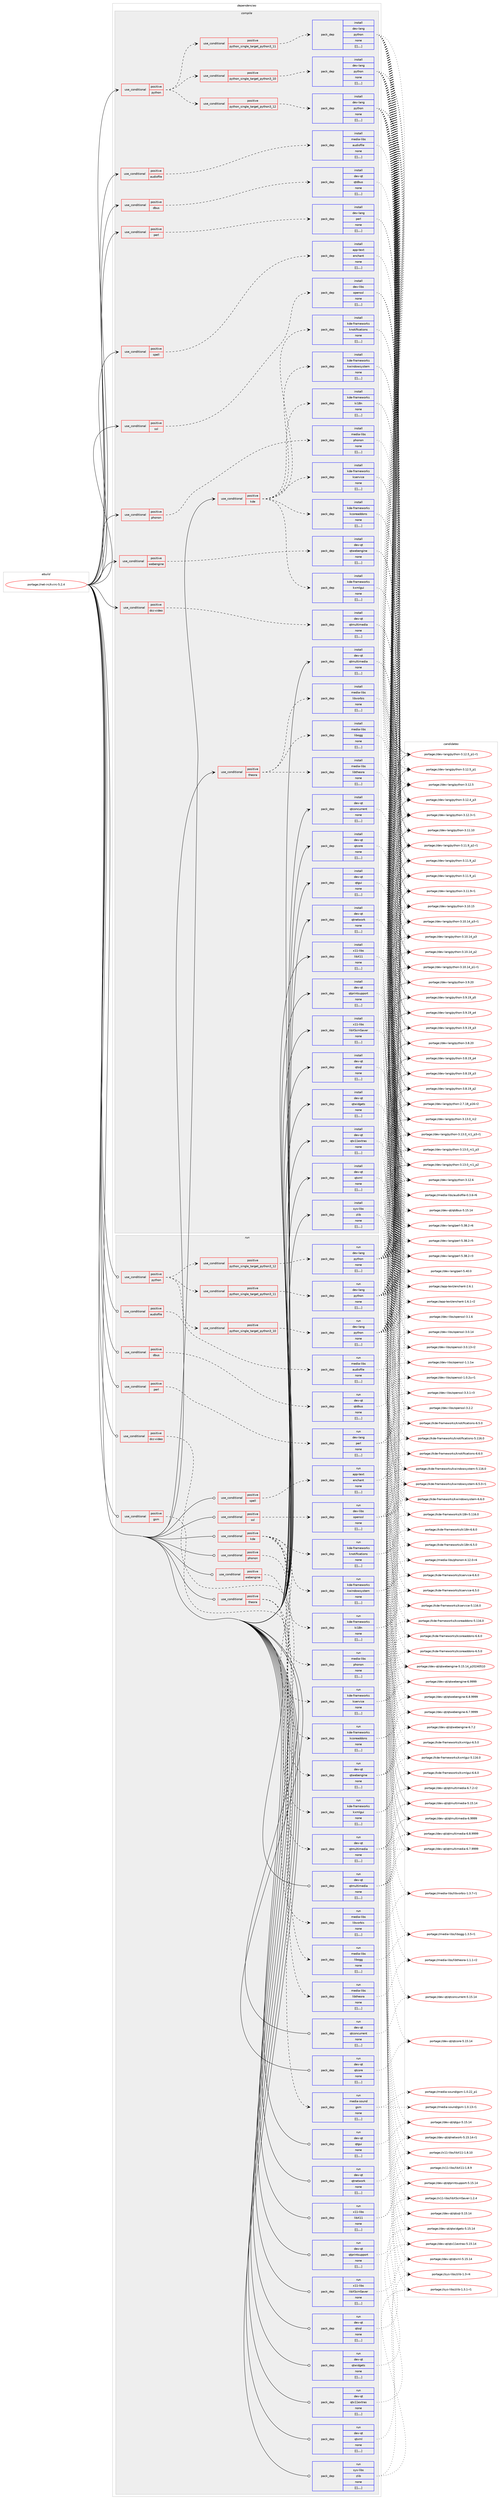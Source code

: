 digraph prolog {

# *************
# Graph options
# *************

newrank=true;
concentrate=true;
compound=true;
graph [rankdir=LR,fontname=Helvetica,fontsize=10,ranksep=1.5];#, ranksep=2.5, nodesep=0.2];
edge  [arrowhead=vee];
node  [fontname=Helvetica,fontsize=10];

# **********
# The ebuild
# **********

subgraph cluster_leftcol {
color=gray;
label=<<i>ebuild</i>>;
id [label="portage://net-irc/kvirc-5.2.4", color=red, width=4, href="../net-irc/kvirc-5.2.4.svg"];
}

# ****************
# The dependencies
# ****************

subgraph cluster_midcol {
color=gray;
label=<<i>dependencies</i>>;
subgraph cluster_compile {
fillcolor="#eeeeee";
style=filled;
label=<<i>compile</i>>;
subgraph cond97359 {
dependency374959 [label=<<TABLE BORDER="0" CELLBORDER="1" CELLSPACING="0" CELLPADDING="4"><TR><TD ROWSPAN="3" CELLPADDING="10">use_conditional</TD></TR><TR><TD>positive</TD></TR><TR><TD>audiofile</TD></TR></TABLE>>, shape=none, color=red];
subgraph pack274806 {
dependency374960 [label=<<TABLE BORDER="0" CELLBORDER="1" CELLSPACING="0" CELLPADDING="4" WIDTH="220"><TR><TD ROWSPAN="6" CELLPADDING="30">pack_dep</TD></TR><TR><TD WIDTH="110">install</TD></TR><TR><TD>media-libs</TD></TR><TR><TD>audiofile</TD></TR><TR><TD>none</TD></TR><TR><TD>[[],,,,]</TD></TR></TABLE>>, shape=none, color=blue];
}
dependency374959:e -> dependency374960:w [weight=20,style="dashed",arrowhead="vee"];
}
id:e -> dependency374959:w [weight=20,style="solid",arrowhead="vee"];
subgraph cond97360 {
dependency374961 [label=<<TABLE BORDER="0" CELLBORDER="1" CELLSPACING="0" CELLPADDING="4"><TR><TD ROWSPAN="3" CELLPADDING="10">use_conditional</TD></TR><TR><TD>positive</TD></TR><TR><TD>dbus</TD></TR></TABLE>>, shape=none, color=red];
subgraph pack274807 {
dependency374962 [label=<<TABLE BORDER="0" CELLBORDER="1" CELLSPACING="0" CELLPADDING="4" WIDTH="220"><TR><TD ROWSPAN="6" CELLPADDING="30">pack_dep</TD></TR><TR><TD WIDTH="110">install</TD></TR><TR><TD>dev-qt</TD></TR><TR><TD>qtdbus</TD></TR><TR><TD>none</TD></TR><TR><TD>[[],,,,]</TD></TR></TABLE>>, shape=none, color=blue];
}
dependency374961:e -> dependency374962:w [weight=20,style="dashed",arrowhead="vee"];
}
id:e -> dependency374961:w [weight=20,style="solid",arrowhead="vee"];
subgraph cond97361 {
dependency374963 [label=<<TABLE BORDER="0" CELLBORDER="1" CELLSPACING="0" CELLPADDING="4"><TR><TD ROWSPAN="3" CELLPADDING="10">use_conditional</TD></TR><TR><TD>positive</TD></TR><TR><TD>dcc-video</TD></TR></TABLE>>, shape=none, color=red];
subgraph pack274808 {
dependency374964 [label=<<TABLE BORDER="0" CELLBORDER="1" CELLSPACING="0" CELLPADDING="4" WIDTH="220"><TR><TD ROWSPAN="6" CELLPADDING="30">pack_dep</TD></TR><TR><TD WIDTH="110">install</TD></TR><TR><TD>dev-qt</TD></TR><TR><TD>qtmultimedia</TD></TR><TR><TD>none</TD></TR><TR><TD>[[],,,,]</TD></TR></TABLE>>, shape=none, color=blue];
}
dependency374963:e -> dependency374964:w [weight=20,style="dashed",arrowhead="vee"];
}
id:e -> dependency374963:w [weight=20,style="solid",arrowhead="vee"];
subgraph cond97362 {
dependency374965 [label=<<TABLE BORDER="0" CELLBORDER="1" CELLSPACING="0" CELLPADDING="4"><TR><TD ROWSPAN="3" CELLPADDING="10">use_conditional</TD></TR><TR><TD>positive</TD></TR><TR><TD>kde</TD></TR></TABLE>>, shape=none, color=red];
subgraph pack274809 {
dependency374966 [label=<<TABLE BORDER="0" CELLBORDER="1" CELLSPACING="0" CELLPADDING="4" WIDTH="220"><TR><TD ROWSPAN="6" CELLPADDING="30">pack_dep</TD></TR><TR><TD WIDTH="110">install</TD></TR><TR><TD>kde-frameworks</TD></TR><TR><TD>kcoreaddons</TD></TR><TR><TD>none</TD></TR><TR><TD>[[],,,,]</TD></TR></TABLE>>, shape=none, color=blue];
}
dependency374965:e -> dependency374966:w [weight=20,style="dashed",arrowhead="vee"];
subgraph pack274810 {
dependency374967 [label=<<TABLE BORDER="0" CELLBORDER="1" CELLSPACING="0" CELLPADDING="4" WIDTH="220"><TR><TD ROWSPAN="6" CELLPADDING="30">pack_dep</TD></TR><TR><TD WIDTH="110">install</TD></TR><TR><TD>kde-frameworks</TD></TR><TR><TD>ki18n</TD></TR><TR><TD>none</TD></TR><TR><TD>[[],,,,]</TD></TR></TABLE>>, shape=none, color=blue];
}
dependency374965:e -> dependency374967:w [weight=20,style="dashed",arrowhead="vee"];
subgraph pack274811 {
dependency374968 [label=<<TABLE BORDER="0" CELLBORDER="1" CELLSPACING="0" CELLPADDING="4" WIDTH="220"><TR><TD ROWSPAN="6" CELLPADDING="30">pack_dep</TD></TR><TR><TD WIDTH="110">install</TD></TR><TR><TD>kde-frameworks</TD></TR><TR><TD>knotifications</TD></TR><TR><TD>none</TD></TR><TR><TD>[[],,,,]</TD></TR></TABLE>>, shape=none, color=blue];
}
dependency374965:e -> dependency374968:w [weight=20,style="dashed",arrowhead="vee"];
subgraph pack274812 {
dependency374969 [label=<<TABLE BORDER="0" CELLBORDER="1" CELLSPACING="0" CELLPADDING="4" WIDTH="220"><TR><TD ROWSPAN="6" CELLPADDING="30">pack_dep</TD></TR><TR><TD WIDTH="110">install</TD></TR><TR><TD>kde-frameworks</TD></TR><TR><TD>kservice</TD></TR><TR><TD>none</TD></TR><TR><TD>[[],,,,]</TD></TR></TABLE>>, shape=none, color=blue];
}
dependency374965:e -> dependency374969:w [weight=20,style="dashed",arrowhead="vee"];
subgraph pack274813 {
dependency374970 [label=<<TABLE BORDER="0" CELLBORDER="1" CELLSPACING="0" CELLPADDING="4" WIDTH="220"><TR><TD ROWSPAN="6" CELLPADDING="30">pack_dep</TD></TR><TR><TD WIDTH="110">install</TD></TR><TR><TD>kde-frameworks</TD></TR><TR><TD>kwindowsystem</TD></TR><TR><TD>none</TD></TR><TR><TD>[[],,,,]</TD></TR></TABLE>>, shape=none, color=blue];
}
dependency374965:e -> dependency374970:w [weight=20,style="dashed",arrowhead="vee"];
subgraph pack274814 {
dependency374971 [label=<<TABLE BORDER="0" CELLBORDER="1" CELLSPACING="0" CELLPADDING="4" WIDTH="220"><TR><TD ROWSPAN="6" CELLPADDING="30">pack_dep</TD></TR><TR><TD WIDTH="110">install</TD></TR><TR><TD>kde-frameworks</TD></TR><TR><TD>kxmlgui</TD></TR><TR><TD>none</TD></TR><TR><TD>[[],,,,]</TD></TR></TABLE>>, shape=none, color=blue];
}
dependency374965:e -> dependency374971:w [weight=20,style="dashed",arrowhead="vee"];
}
id:e -> dependency374965:w [weight=20,style="solid",arrowhead="vee"];
subgraph cond97363 {
dependency374972 [label=<<TABLE BORDER="0" CELLBORDER="1" CELLSPACING="0" CELLPADDING="4"><TR><TD ROWSPAN="3" CELLPADDING="10">use_conditional</TD></TR><TR><TD>positive</TD></TR><TR><TD>perl</TD></TR></TABLE>>, shape=none, color=red];
subgraph pack274815 {
dependency374973 [label=<<TABLE BORDER="0" CELLBORDER="1" CELLSPACING="0" CELLPADDING="4" WIDTH="220"><TR><TD ROWSPAN="6" CELLPADDING="30">pack_dep</TD></TR><TR><TD WIDTH="110">install</TD></TR><TR><TD>dev-lang</TD></TR><TR><TD>perl</TD></TR><TR><TD>none</TD></TR><TR><TD>[[],,,,]</TD></TR></TABLE>>, shape=none, color=blue];
}
dependency374972:e -> dependency374973:w [weight=20,style="dashed",arrowhead="vee"];
}
id:e -> dependency374972:w [weight=20,style="solid",arrowhead="vee"];
subgraph cond97364 {
dependency374974 [label=<<TABLE BORDER="0" CELLBORDER="1" CELLSPACING="0" CELLPADDING="4"><TR><TD ROWSPAN="3" CELLPADDING="10">use_conditional</TD></TR><TR><TD>positive</TD></TR><TR><TD>phonon</TD></TR></TABLE>>, shape=none, color=red];
subgraph pack274816 {
dependency374975 [label=<<TABLE BORDER="0" CELLBORDER="1" CELLSPACING="0" CELLPADDING="4" WIDTH="220"><TR><TD ROWSPAN="6" CELLPADDING="30">pack_dep</TD></TR><TR><TD WIDTH="110">install</TD></TR><TR><TD>media-libs</TD></TR><TR><TD>phonon</TD></TR><TR><TD>none</TD></TR><TR><TD>[[],,,,]</TD></TR></TABLE>>, shape=none, color=blue];
}
dependency374974:e -> dependency374975:w [weight=20,style="dashed",arrowhead="vee"];
}
id:e -> dependency374974:w [weight=20,style="solid",arrowhead="vee"];
subgraph cond97365 {
dependency374976 [label=<<TABLE BORDER="0" CELLBORDER="1" CELLSPACING="0" CELLPADDING="4"><TR><TD ROWSPAN="3" CELLPADDING="10">use_conditional</TD></TR><TR><TD>positive</TD></TR><TR><TD>python</TD></TR></TABLE>>, shape=none, color=red];
subgraph cond97366 {
dependency374977 [label=<<TABLE BORDER="0" CELLBORDER="1" CELLSPACING="0" CELLPADDING="4"><TR><TD ROWSPAN="3" CELLPADDING="10">use_conditional</TD></TR><TR><TD>positive</TD></TR><TR><TD>python_single_target_python3_10</TD></TR></TABLE>>, shape=none, color=red];
subgraph pack274817 {
dependency374978 [label=<<TABLE BORDER="0" CELLBORDER="1" CELLSPACING="0" CELLPADDING="4" WIDTH="220"><TR><TD ROWSPAN="6" CELLPADDING="30">pack_dep</TD></TR><TR><TD WIDTH="110">install</TD></TR><TR><TD>dev-lang</TD></TR><TR><TD>python</TD></TR><TR><TD>none</TD></TR><TR><TD>[[],,,,]</TD></TR></TABLE>>, shape=none, color=blue];
}
dependency374977:e -> dependency374978:w [weight=20,style="dashed",arrowhead="vee"];
}
dependency374976:e -> dependency374977:w [weight=20,style="dashed",arrowhead="vee"];
subgraph cond97367 {
dependency374979 [label=<<TABLE BORDER="0" CELLBORDER="1" CELLSPACING="0" CELLPADDING="4"><TR><TD ROWSPAN="3" CELLPADDING="10">use_conditional</TD></TR><TR><TD>positive</TD></TR><TR><TD>python_single_target_python3_11</TD></TR></TABLE>>, shape=none, color=red];
subgraph pack274818 {
dependency374980 [label=<<TABLE BORDER="0" CELLBORDER="1" CELLSPACING="0" CELLPADDING="4" WIDTH="220"><TR><TD ROWSPAN="6" CELLPADDING="30">pack_dep</TD></TR><TR><TD WIDTH="110">install</TD></TR><TR><TD>dev-lang</TD></TR><TR><TD>python</TD></TR><TR><TD>none</TD></TR><TR><TD>[[],,,,]</TD></TR></TABLE>>, shape=none, color=blue];
}
dependency374979:e -> dependency374980:w [weight=20,style="dashed",arrowhead="vee"];
}
dependency374976:e -> dependency374979:w [weight=20,style="dashed",arrowhead="vee"];
subgraph cond97368 {
dependency374981 [label=<<TABLE BORDER="0" CELLBORDER="1" CELLSPACING="0" CELLPADDING="4"><TR><TD ROWSPAN="3" CELLPADDING="10">use_conditional</TD></TR><TR><TD>positive</TD></TR><TR><TD>python_single_target_python3_12</TD></TR></TABLE>>, shape=none, color=red];
subgraph pack274819 {
dependency374982 [label=<<TABLE BORDER="0" CELLBORDER="1" CELLSPACING="0" CELLPADDING="4" WIDTH="220"><TR><TD ROWSPAN="6" CELLPADDING="30">pack_dep</TD></TR><TR><TD WIDTH="110">install</TD></TR><TR><TD>dev-lang</TD></TR><TR><TD>python</TD></TR><TR><TD>none</TD></TR><TR><TD>[[],,,,]</TD></TR></TABLE>>, shape=none, color=blue];
}
dependency374981:e -> dependency374982:w [weight=20,style="dashed",arrowhead="vee"];
}
dependency374976:e -> dependency374981:w [weight=20,style="dashed",arrowhead="vee"];
}
id:e -> dependency374976:w [weight=20,style="solid",arrowhead="vee"];
subgraph cond97369 {
dependency374983 [label=<<TABLE BORDER="0" CELLBORDER="1" CELLSPACING="0" CELLPADDING="4"><TR><TD ROWSPAN="3" CELLPADDING="10">use_conditional</TD></TR><TR><TD>positive</TD></TR><TR><TD>spell</TD></TR></TABLE>>, shape=none, color=red];
subgraph pack274820 {
dependency374984 [label=<<TABLE BORDER="0" CELLBORDER="1" CELLSPACING="0" CELLPADDING="4" WIDTH="220"><TR><TD ROWSPAN="6" CELLPADDING="30">pack_dep</TD></TR><TR><TD WIDTH="110">install</TD></TR><TR><TD>app-text</TD></TR><TR><TD>enchant</TD></TR><TR><TD>none</TD></TR><TR><TD>[[],,,,]</TD></TR></TABLE>>, shape=none, color=blue];
}
dependency374983:e -> dependency374984:w [weight=20,style="dashed",arrowhead="vee"];
}
id:e -> dependency374983:w [weight=20,style="solid",arrowhead="vee"];
subgraph cond97370 {
dependency374985 [label=<<TABLE BORDER="0" CELLBORDER="1" CELLSPACING="0" CELLPADDING="4"><TR><TD ROWSPAN="3" CELLPADDING="10">use_conditional</TD></TR><TR><TD>positive</TD></TR><TR><TD>ssl</TD></TR></TABLE>>, shape=none, color=red];
subgraph pack274821 {
dependency374986 [label=<<TABLE BORDER="0" CELLBORDER="1" CELLSPACING="0" CELLPADDING="4" WIDTH="220"><TR><TD ROWSPAN="6" CELLPADDING="30">pack_dep</TD></TR><TR><TD WIDTH="110">install</TD></TR><TR><TD>dev-libs</TD></TR><TR><TD>openssl</TD></TR><TR><TD>none</TD></TR><TR><TD>[[],,,,]</TD></TR></TABLE>>, shape=none, color=blue];
}
dependency374985:e -> dependency374986:w [weight=20,style="dashed",arrowhead="vee"];
}
id:e -> dependency374985:w [weight=20,style="solid",arrowhead="vee"];
subgraph cond97371 {
dependency374987 [label=<<TABLE BORDER="0" CELLBORDER="1" CELLSPACING="0" CELLPADDING="4"><TR><TD ROWSPAN="3" CELLPADDING="10">use_conditional</TD></TR><TR><TD>positive</TD></TR><TR><TD>theora</TD></TR></TABLE>>, shape=none, color=red];
subgraph pack274822 {
dependency374988 [label=<<TABLE BORDER="0" CELLBORDER="1" CELLSPACING="0" CELLPADDING="4" WIDTH="220"><TR><TD ROWSPAN="6" CELLPADDING="30">pack_dep</TD></TR><TR><TD WIDTH="110">install</TD></TR><TR><TD>media-libs</TD></TR><TR><TD>libogg</TD></TR><TR><TD>none</TD></TR><TR><TD>[[],,,,]</TD></TR></TABLE>>, shape=none, color=blue];
}
dependency374987:e -> dependency374988:w [weight=20,style="dashed",arrowhead="vee"];
subgraph pack274823 {
dependency374989 [label=<<TABLE BORDER="0" CELLBORDER="1" CELLSPACING="0" CELLPADDING="4" WIDTH="220"><TR><TD ROWSPAN="6" CELLPADDING="30">pack_dep</TD></TR><TR><TD WIDTH="110">install</TD></TR><TR><TD>media-libs</TD></TR><TR><TD>libtheora</TD></TR><TR><TD>none</TD></TR><TR><TD>[[],,,,]</TD></TR></TABLE>>, shape=none, color=blue];
}
dependency374987:e -> dependency374989:w [weight=20,style="dashed",arrowhead="vee"];
subgraph pack274824 {
dependency374990 [label=<<TABLE BORDER="0" CELLBORDER="1" CELLSPACING="0" CELLPADDING="4" WIDTH="220"><TR><TD ROWSPAN="6" CELLPADDING="30">pack_dep</TD></TR><TR><TD WIDTH="110">install</TD></TR><TR><TD>media-libs</TD></TR><TR><TD>libvorbis</TD></TR><TR><TD>none</TD></TR><TR><TD>[[],,,,]</TD></TR></TABLE>>, shape=none, color=blue];
}
dependency374987:e -> dependency374990:w [weight=20,style="dashed",arrowhead="vee"];
}
id:e -> dependency374987:w [weight=20,style="solid",arrowhead="vee"];
subgraph cond97372 {
dependency374991 [label=<<TABLE BORDER="0" CELLBORDER="1" CELLSPACING="0" CELLPADDING="4"><TR><TD ROWSPAN="3" CELLPADDING="10">use_conditional</TD></TR><TR><TD>positive</TD></TR><TR><TD>webengine</TD></TR></TABLE>>, shape=none, color=red];
subgraph pack274825 {
dependency374992 [label=<<TABLE BORDER="0" CELLBORDER="1" CELLSPACING="0" CELLPADDING="4" WIDTH="220"><TR><TD ROWSPAN="6" CELLPADDING="30">pack_dep</TD></TR><TR><TD WIDTH="110">install</TD></TR><TR><TD>dev-qt</TD></TR><TR><TD>qtwebengine</TD></TR><TR><TD>none</TD></TR><TR><TD>[[],,,,]</TD></TR></TABLE>>, shape=none, color=blue];
}
dependency374991:e -> dependency374992:w [weight=20,style="dashed",arrowhead="vee"];
}
id:e -> dependency374991:w [weight=20,style="solid",arrowhead="vee"];
subgraph pack274826 {
dependency374993 [label=<<TABLE BORDER="0" CELLBORDER="1" CELLSPACING="0" CELLPADDING="4" WIDTH="220"><TR><TD ROWSPAN="6" CELLPADDING="30">pack_dep</TD></TR><TR><TD WIDTH="110">install</TD></TR><TR><TD>dev-qt</TD></TR><TR><TD>qtconcurrent</TD></TR><TR><TD>none</TD></TR><TR><TD>[[],,,,]</TD></TR></TABLE>>, shape=none, color=blue];
}
id:e -> dependency374993:w [weight=20,style="solid",arrowhead="vee"];
subgraph pack274827 {
dependency374994 [label=<<TABLE BORDER="0" CELLBORDER="1" CELLSPACING="0" CELLPADDING="4" WIDTH="220"><TR><TD ROWSPAN="6" CELLPADDING="30">pack_dep</TD></TR><TR><TD WIDTH="110">install</TD></TR><TR><TD>dev-qt</TD></TR><TR><TD>qtcore</TD></TR><TR><TD>none</TD></TR><TR><TD>[[],,,,]</TD></TR></TABLE>>, shape=none, color=blue];
}
id:e -> dependency374994:w [weight=20,style="solid",arrowhead="vee"];
subgraph pack274828 {
dependency374995 [label=<<TABLE BORDER="0" CELLBORDER="1" CELLSPACING="0" CELLPADDING="4" WIDTH="220"><TR><TD ROWSPAN="6" CELLPADDING="30">pack_dep</TD></TR><TR><TD WIDTH="110">install</TD></TR><TR><TD>dev-qt</TD></TR><TR><TD>qtgui</TD></TR><TR><TD>none</TD></TR><TR><TD>[[],,,,]</TD></TR></TABLE>>, shape=none, color=blue];
}
id:e -> dependency374995:w [weight=20,style="solid",arrowhead="vee"];
subgraph pack274829 {
dependency374996 [label=<<TABLE BORDER="0" CELLBORDER="1" CELLSPACING="0" CELLPADDING="4" WIDTH="220"><TR><TD ROWSPAN="6" CELLPADDING="30">pack_dep</TD></TR><TR><TD WIDTH="110">install</TD></TR><TR><TD>dev-qt</TD></TR><TR><TD>qtmultimedia</TD></TR><TR><TD>none</TD></TR><TR><TD>[[],,,,]</TD></TR></TABLE>>, shape=none, color=blue];
}
id:e -> dependency374996:w [weight=20,style="solid",arrowhead="vee"];
subgraph pack274830 {
dependency374997 [label=<<TABLE BORDER="0" CELLBORDER="1" CELLSPACING="0" CELLPADDING="4" WIDTH="220"><TR><TD ROWSPAN="6" CELLPADDING="30">pack_dep</TD></TR><TR><TD WIDTH="110">install</TD></TR><TR><TD>dev-qt</TD></TR><TR><TD>qtnetwork</TD></TR><TR><TD>none</TD></TR><TR><TD>[[],,,,]</TD></TR></TABLE>>, shape=none, color=blue];
}
id:e -> dependency374997:w [weight=20,style="solid",arrowhead="vee"];
subgraph pack274831 {
dependency374998 [label=<<TABLE BORDER="0" CELLBORDER="1" CELLSPACING="0" CELLPADDING="4" WIDTH="220"><TR><TD ROWSPAN="6" CELLPADDING="30">pack_dep</TD></TR><TR><TD WIDTH="110">install</TD></TR><TR><TD>dev-qt</TD></TR><TR><TD>qtprintsupport</TD></TR><TR><TD>none</TD></TR><TR><TD>[[],,,,]</TD></TR></TABLE>>, shape=none, color=blue];
}
id:e -> dependency374998:w [weight=20,style="solid",arrowhead="vee"];
subgraph pack274832 {
dependency374999 [label=<<TABLE BORDER="0" CELLBORDER="1" CELLSPACING="0" CELLPADDING="4" WIDTH="220"><TR><TD ROWSPAN="6" CELLPADDING="30">pack_dep</TD></TR><TR><TD WIDTH="110">install</TD></TR><TR><TD>dev-qt</TD></TR><TR><TD>qtsql</TD></TR><TR><TD>none</TD></TR><TR><TD>[[],,,,]</TD></TR></TABLE>>, shape=none, color=blue];
}
id:e -> dependency374999:w [weight=20,style="solid",arrowhead="vee"];
subgraph pack274833 {
dependency375000 [label=<<TABLE BORDER="0" CELLBORDER="1" CELLSPACING="0" CELLPADDING="4" WIDTH="220"><TR><TD ROWSPAN="6" CELLPADDING="30">pack_dep</TD></TR><TR><TD WIDTH="110">install</TD></TR><TR><TD>dev-qt</TD></TR><TR><TD>qtwidgets</TD></TR><TR><TD>none</TD></TR><TR><TD>[[],,,,]</TD></TR></TABLE>>, shape=none, color=blue];
}
id:e -> dependency375000:w [weight=20,style="solid",arrowhead="vee"];
subgraph pack274834 {
dependency375001 [label=<<TABLE BORDER="0" CELLBORDER="1" CELLSPACING="0" CELLPADDING="4" WIDTH="220"><TR><TD ROWSPAN="6" CELLPADDING="30">pack_dep</TD></TR><TR><TD WIDTH="110">install</TD></TR><TR><TD>dev-qt</TD></TR><TR><TD>qtx11extras</TD></TR><TR><TD>none</TD></TR><TR><TD>[[],,,,]</TD></TR></TABLE>>, shape=none, color=blue];
}
id:e -> dependency375001:w [weight=20,style="solid",arrowhead="vee"];
subgraph pack274835 {
dependency375002 [label=<<TABLE BORDER="0" CELLBORDER="1" CELLSPACING="0" CELLPADDING="4" WIDTH="220"><TR><TD ROWSPAN="6" CELLPADDING="30">pack_dep</TD></TR><TR><TD WIDTH="110">install</TD></TR><TR><TD>dev-qt</TD></TR><TR><TD>qtxml</TD></TR><TR><TD>none</TD></TR><TR><TD>[[],,,,]</TD></TR></TABLE>>, shape=none, color=blue];
}
id:e -> dependency375002:w [weight=20,style="solid",arrowhead="vee"];
subgraph pack274836 {
dependency375003 [label=<<TABLE BORDER="0" CELLBORDER="1" CELLSPACING="0" CELLPADDING="4" WIDTH="220"><TR><TD ROWSPAN="6" CELLPADDING="30">pack_dep</TD></TR><TR><TD WIDTH="110">install</TD></TR><TR><TD>sys-libs</TD></TR><TR><TD>zlib</TD></TR><TR><TD>none</TD></TR><TR><TD>[[],,,,]</TD></TR></TABLE>>, shape=none, color=blue];
}
id:e -> dependency375003:w [weight=20,style="solid",arrowhead="vee"];
subgraph pack274837 {
dependency375004 [label=<<TABLE BORDER="0" CELLBORDER="1" CELLSPACING="0" CELLPADDING="4" WIDTH="220"><TR><TD ROWSPAN="6" CELLPADDING="30">pack_dep</TD></TR><TR><TD WIDTH="110">install</TD></TR><TR><TD>x11-libs</TD></TR><TR><TD>libX11</TD></TR><TR><TD>none</TD></TR><TR><TD>[[],,,,]</TD></TR></TABLE>>, shape=none, color=blue];
}
id:e -> dependency375004:w [weight=20,style="solid",arrowhead="vee"];
subgraph pack274838 {
dependency375005 [label=<<TABLE BORDER="0" CELLBORDER="1" CELLSPACING="0" CELLPADDING="4" WIDTH="220"><TR><TD ROWSPAN="6" CELLPADDING="30">pack_dep</TD></TR><TR><TD WIDTH="110">install</TD></TR><TR><TD>x11-libs</TD></TR><TR><TD>libXScrnSaver</TD></TR><TR><TD>none</TD></TR><TR><TD>[[],,,,]</TD></TR></TABLE>>, shape=none, color=blue];
}
id:e -> dependency375005:w [weight=20,style="solid",arrowhead="vee"];
}
subgraph cluster_compileandrun {
fillcolor="#eeeeee";
style=filled;
label=<<i>compile and run</i>>;
}
subgraph cluster_run {
fillcolor="#eeeeee";
style=filled;
label=<<i>run</i>>;
subgraph cond97373 {
dependency375006 [label=<<TABLE BORDER="0" CELLBORDER="1" CELLSPACING="0" CELLPADDING="4"><TR><TD ROWSPAN="3" CELLPADDING="10">use_conditional</TD></TR><TR><TD>positive</TD></TR><TR><TD>audiofile</TD></TR></TABLE>>, shape=none, color=red];
subgraph pack274839 {
dependency375007 [label=<<TABLE BORDER="0" CELLBORDER="1" CELLSPACING="0" CELLPADDING="4" WIDTH="220"><TR><TD ROWSPAN="6" CELLPADDING="30">pack_dep</TD></TR><TR><TD WIDTH="110">run</TD></TR><TR><TD>media-libs</TD></TR><TR><TD>audiofile</TD></TR><TR><TD>none</TD></TR><TR><TD>[[],,,,]</TD></TR></TABLE>>, shape=none, color=blue];
}
dependency375006:e -> dependency375007:w [weight=20,style="dashed",arrowhead="vee"];
}
id:e -> dependency375006:w [weight=20,style="solid",arrowhead="odot"];
subgraph cond97374 {
dependency375008 [label=<<TABLE BORDER="0" CELLBORDER="1" CELLSPACING="0" CELLPADDING="4"><TR><TD ROWSPAN="3" CELLPADDING="10">use_conditional</TD></TR><TR><TD>positive</TD></TR><TR><TD>dbus</TD></TR></TABLE>>, shape=none, color=red];
subgraph pack274840 {
dependency375009 [label=<<TABLE BORDER="0" CELLBORDER="1" CELLSPACING="0" CELLPADDING="4" WIDTH="220"><TR><TD ROWSPAN="6" CELLPADDING="30">pack_dep</TD></TR><TR><TD WIDTH="110">run</TD></TR><TR><TD>dev-qt</TD></TR><TR><TD>qtdbus</TD></TR><TR><TD>none</TD></TR><TR><TD>[[],,,,]</TD></TR></TABLE>>, shape=none, color=blue];
}
dependency375008:e -> dependency375009:w [weight=20,style="dashed",arrowhead="vee"];
}
id:e -> dependency375008:w [weight=20,style="solid",arrowhead="odot"];
subgraph cond97375 {
dependency375010 [label=<<TABLE BORDER="0" CELLBORDER="1" CELLSPACING="0" CELLPADDING="4"><TR><TD ROWSPAN="3" CELLPADDING="10">use_conditional</TD></TR><TR><TD>positive</TD></TR><TR><TD>dcc-video</TD></TR></TABLE>>, shape=none, color=red];
subgraph pack274841 {
dependency375011 [label=<<TABLE BORDER="0" CELLBORDER="1" CELLSPACING="0" CELLPADDING="4" WIDTH="220"><TR><TD ROWSPAN="6" CELLPADDING="30">pack_dep</TD></TR><TR><TD WIDTH="110">run</TD></TR><TR><TD>dev-qt</TD></TR><TR><TD>qtmultimedia</TD></TR><TR><TD>none</TD></TR><TR><TD>[[],,,,]</TD></TR></TABLE>>, shape=none, color=blue];
}
dependency375010:e -> dependency375011:w [weight=20,style="dashed",arrowhead="vee"];
}
id:e -> dependency375010:w [weight=20,style="solid",arrowhead="odot"];
subgraph cond97376 {
dependency375012 [label=<<TABLE BORDER="0" CELLBORDER="1" CELLSPACING="0" CELLPADDING="4"><TR><TD ROWSPAN="3" CELLPADDING="10">use_conditional</TD></TR><TR><TD>positive</TD></TR><TR><TD>gsm</TD></TR></TABLE>>, shape=none, color=red];
subgraph pack274842 {
dependency375013 [label=<<TABLE BORDER="0" CELLBORDER="1" CELLSPACING="0" CELLPADDING="4" WIDTH="220"><TR><TD ROWSPAN="6" CELLPADDING="30">pack_dep</TD></TR><TR><TD WIDTH="110">run</TD></TR><TR><TD>media-sound</TD></TR><TR><TD>gsm</TD></TR><TR><TD>none</TD></TR><TR><TD>[[],,,,]</TD></TR></TABLE>>, shape=none, color=blue];
}
dependency375012:e -> dependency375013:w [weight=20,style="dashed",arrowhead="vee"];
}
id:e -> dependency375012:w [weight=20,style="solid",arrowhead="odot"];
subgraph cond97377 {
dependency375014 [label=<<TABLE BORDER="0" CELLBORDER="1" CELLSPACING="0" CELLPADDING="4"><TR><TD ROWSPAN="3" CELLPADDING="10">use_conditional</TD></TR><TR><TD>positive</TD></TR><TR><TD>kde</TD></TR></TABLE>>, shape=none, color=red];
subgraph pack274843 {
dependency375015 [label=<<TABLE BORDER="0" CELLBORDER="1" CELLSPACING="0" CELLPADDING="4" WIDTH="220"><TR><TD ROWSPAN="6" CELLPADDING="30">pack_dep</TD></TR><TR><TD WIDTH="110">run</TD></TR><TR><TD>kde-frameworks</TD></TR><TR><TD>kcoreaddons</TD></TR><TR><TD>none</TD></TR><TR><TD>[[],,,,]</TD></TR></TABLE>>, shape=none, color=blue];
}
dependency375014:e -> dependency375015:w [weight=20,style="dashed",arrowhead="vee"];
subgraph pack274844 {
dependency375016 [label=<<TABLE BORDER="0" CELLBORDER="1" CELLSPACING="0" CELLPADDING="4" WIDTH="220"><TR><TD ROWSPAN="6" CELLPADDING="30">pack_dep</TD></TR><TR><TD WIDTH="110">run</TD></TR><TR><TD>kde-frameworks</TD></TR><TR><TD>ki18n</TD></TR><TR><TD>none</TD></TR><TR><TD>[[],,,,]</TD></TR></TABLE>>, shape=none, color=blue];
}
dependency375014:e -> dependency375016:w [weight=20,style="dashed",arrowhead="vee"];
subgraph pack274845 {
dependency375017 [label=<<TABLE BORDER="0" CELLBORDER="1" CELLSPACING="0" CELLPADDING="4" WIDTH="220"><TR><TD ROWSPAN="6" CELLPADDING="30">pack_dep</TD></TR><TR><TD WIDTH="110">run</TD></TR><TR><TD>kde-frameworks</TD></TR><TR><TD>knotifications</TD></TR><TR><TD>none</TD></TR><TR><TD>[[],,,,]</TD></TR></TABLE>>, shape=none, color=blue];
}
dependency375014:e -> dependency375017:w [weight=20,style="dashed",arrowhead="vee"];
subgraph pack274846 {
dependency375018 [label=<<TABLE BORDER="0" CELLBORDER="1" CELLSPACING="0" CELLPADDING="4" WIDTH="220"><TR><TD ROWSPAN="6" CELLPADDING="30">pack_dep</TD></TR><TR><TD WIDTH="110">run</TD></TR><TR><TD>kde-frameworks</TD></TR><TR><TD>kservice</TD></TR><TR><TD>none</TD></TR><TR><TD>[[],,,,]</TD></TR></TABLE>>, shape=none, color=blue];
}
dependency375014:e -> dependency375018:w [weight=20,style="dashed",arrowhead="vee"];
subgraph pack274847 {
dependency375019 [label=<<TABLE BORDER="0" CELLBORDER="1" CELLSPACING="0" CELLPADDING="4" WIDTH="220"><TR><TD ROWSPAN="6" CELLPADDING="30">pack_dep</TD></TR><TR><TD WIDTH="110">run</TD></TR><TR><TD>kde-frameworks</TD></TR><TR><TD>kwindowsystem</TD></TR><TR><TD>none</TD></TR><TR><TD>[[],,,,]</TD></TR></TABLE>>, shape=none, color=blue];
}
dependency375014:e -> dependency375019:w [weight=20,style="dashed",arrowhead="vee"];
subgraph pack274848 {
dependency375020 [label=<<TABLE BORDER="0" CELLBORDER="1" CELLSPACING="0" CELLPADDING="4" WIDTH="220"><TR><TD ROWSPAN="6" CELLPADDING="30">pack_dep</TD></TR><TR><TD WIDTH="110">run</TD></TR><TR><TD>kde-frameworks</TD></TR><TR><TD>kxmlgui</TD></TR><TR><TD>none</TD></TR><TR><TD>[[],,,,]</TD></TR></TABLE>>, shape=none, color=blue];
}
dependency375014:e -> dependency375020:w [weight=20,style="dashed",arrowhead="vee"];
}
id:e -> dependency375014:w [weight=20,style="solid",arrowhead="odot"];
subgraph cond97378 {
dependency375021 [label=<<TABLE BORDER="0" CELLBORDER="1" CELLSPACING="0" CELLPADDING="4"><TR><TD ROWSPAN="3" CELLPADDING="10">use_conditional</TD></TR><TR><TD>positive</TD></TR><TR><TD>perl</TD></TR></TABLE>>, shape=none, color=red];
subgraph pack274849 {
dependency375022 [label=<<TABLE BORDER="0" CELLBORDER="1" CELLSPACING="0" CELLPADDING="4" WIDTH="220"><TR><TD ROWSPAN="6" CELLPADDING="30">pack_dep</TD></TR><TR><TD WIDTH="110">run</TD></TR><TR><TD>dev-lang</TD></TR><TR><TD>perl</TD></TR><TR><TD>none</TD></TR><TR><TD>[[],,,,]</TD></TR></TABLE>>, shape=none, color=blue];
}
dependency375021:e -> dependency375022:w [weight=20,style="dashed",arrowhead="vee"];
}
id:e -> dependency375021:w [weight=20,style="solid",arrowhead="odot"];
subgraph cond97379 {
dependency375023 [label=<<TABLE BORDER="0" CELLBORDER="1" CELLSPACING="0" CELLPADDING="4"><TR><TD ROWSPAN="3" CELLPADDING="10">use_conditional</TD></TR><TR><TD>positive</TD></TR><TR><TD>phonon</TD></TR></TABLE>>, shape=none, color=red];
subgraph pack274850 {
dependency375024 [label=<<TABLE BORDER="0" CELLBORDER="1" CELLSPACING="0" CELLPADDING="4" WIDTH="220"><TR><TD ROWSPAN="6" CELLPADDING="30">pack_dep</TD></TR><TR><TD WIDTH="110">run</TD></TR><TR><TD>media-libs</TD></TR><TR><TD>phonon</TD></TR><TR><TD>none</TD></TR><TR><TD>[[],,,,]</TD></TR></TABLE>>, shape=none, color=blue];
}
dependency375023:e -> dependency375024:w [weight=20,style="dashed",arrowhead="vee"];
}
id:e -> dependency375023:w [weight=20,style="solid",arrowhead="odot"];
subgraph cond97380 {
dependency375025 [label=<<TABLE BORDER="0" CELLBORDER="1" CELLSPACING="0" CELLPADDING="4"><TR><TD ROWSPAN="3" CELLPADDING="10">use_conditional</TD></TR><TR><TD>positive</TD></TR><TR><TD>python</TD></TR></TABLE>>, shape=none, color=red];
subgraph cond97381 {
dependency375026 [label=<<TABLE BORDER="0" CELLBORDER="1" CELLSPACING="0" CELLPADDING="4"><TR><TD ROWSPAN="3" CELLPADDING="10">use_conditional</TD></TR><TR><TD>positive</TD></TR><TR><TD>python_single_target_python3_10</TD></TR></TABLE>>, shape=none, color=red];
subgraph pack274851 {
dependency375027 [label=<<TABLE BORDER="0" CELLBORDER="1" CELLSPACING="0" CELLPADDING="4" WIDTH="220"><TR><TD ROWSPAN="6" CELLPADDING="30">pack_dep</TD></TR><TR><TD WIDTH="110">run</TD></TR><TR><TD>dev-lang</TD></TR><TR><TD>python</TD></TR><TR><TD>none</TD></TR><TR><TD>[[],,,,]</TD></TR></TABLE>>, shape=none, color=blue];
}
dependency375026:e -> dependency375027:w [weight=20,style="dashed",arrowhead="vee"];
}
dependency375025:e -> dependency375026:w [weight=20,style="dashed",arrowhead="vee"];
subgraph cond97382 {
dependency375028 [label=<<TABLE BORDER="0" CELLBORDER="1" CELLSPACING="0" CELLPADDING="4"><TR><TD ROWSPAN="3" CELLPADDING="10">use_conditional</TD></TR><TR><TD>positive</TD></TR><TR><TD>python_single_target_python3_11</TD></TR></TABLE>>, shape=none, color=red];
subgraph pack274852 {
dependency375029 [label=<<TABLE BORDER="0" CELLBORDER="1" CELLSPACING="0" CELLPADDING="4" WIDTH="220"><TR><TD ROWSPAN="6" CELLPADDING="30">pack_dep</TD></TR><TR><TD WIDTH="110">run</TD></TR><TR><TD>dev-lang</TD></TR><TR><TD>python</TD></TR><TR><TD>none</TD></TR><TR><TD>[[],,,,]</TD></TR></TABLE>>, shape=none, color=blue];
}
dependency375028:e -> dependency375029:w [weight=20,style="dashed",arrowhead="vee"];
}
dependency375025:e -> dependency375028:w [weight=20,style="dashed",arrowhead="vee"];
subgraph cond97383 {
dependency375030 [label=<<TABLE BORDER="0" CELLBORDER="1" CELLSPACING="0" CELLPADDING="4"><TR><TD ROWSPAN="3" CELLPADDING="10">use_conditional</TD></TR><TR><TD>positive</TD></TR><TR><TD>python_single_target_python3_12</TD></TR></TABLE>>, shape=none, color=red];
subgraph pack274853 {
dependency375031 [label=<<TABLE BORDER="0" CELLBORDER="1" CELLSPACING="0" CELLPADDING="4" WIDTH="220"><TR><TD ROWSPAN="6" CELLPADDING="30">pack_dep</TD></TR><TR><TD WIDTH="110">run</TD></TR><TR><TD>dev-lang</TD></TR><TR><TD>python</TD></TR><TR><TD>none</TD></TR><TR><TD>[[],,,,]</TD></TR></TABLE>>, shape=none, color=blue];
}
dependency375030:e -> dependency375031:w [weight=20,style="dashed",arrowhead="vee"];
}
dependency375025:e -> dependency375030:w [weight=20,style="dashed",arrowhead="vee"];
}
id:e -> dependency375025:w [weight=20,style="solid",arrowhead="odot"];
subgraph cond97384 {
dependency375032 [label=<<TABLE BORDER="0" CELLBORDER="1" CELLSPACING="0" CELLPADDING="4"><TR><TD ROWSPAN="3" CELLPADDING="10">use_conditional</TD></TR><TR><TD>positive</TD></TR><TR><TD>spell</TD></TR></TABLE>>, shape=none, color=red];
subgraph pack274854 {
dependency375033 [label=<<TABLE BORDER="0" CELLBORDER="1" CELLSPACING="0" CELLPADDING="4" WIDTH="220"><TR><TD ROWSPAN="6" CELLPADDING="30">pack_dep</TD></TR><TR><TD WIDTH="110">run</TD></TR><TR><TD>app-text</TD></TR><TR><TD>enchant</TD></TR><TR><TD>none</TD></TR><TR><TD>[[],,,,]</TD></TR></TABLE>>, shape=none, color=blue];
}
dependency375032:e -> dependency375033:w [weight=20,style="dashed",arrowhead="vee"];
}
id:e -> dependency375032:w [weight=20,style="solid",arrowhead="odot"];
subgraph cond97385 {
dependency375034 [label=<<TABLE BORDER="0" CELLBORDER="1" CELLSPACING="0" CELLPADDING="4"><TR><TD ROWSPAN="3" CELLPADDING="10">use_conditional</TD></TR><TR><TD>positive</TD></TR><TR><TD>ssl</TD></TR></TABLE>>, shape=none, color=red];
subgraph pack274855 {
dependency375035 [label=<<TABLE BORDER="0" CELLBORDER="1" CELLSPACING="0" CELLPADDING="4" WIDTH="220"><TR><TD ROWSPAN="6" CELLPADDING="30">pack_dep</TD></TR><TR><TD WIDTH="110">run</TD></TR><TR><TD>dev-libs</TD></TR><TR><TD>openssl</TD></TR><TR><TD>none</TD></TR><TR><TD>[[],,,,]</TD></TR></TABLE>>, shape=none, color=blue];
}
dependency375034:e -> dependency375035:w [weight=20,style="dashed",arrowhead="vee"];
}
id:e -> dependency375034:w [weight=20,style="solid",arrowhead="odot"];
subgraph cond97386 {
dependency375036 [label=<<TABLE BORDER="0" CELLBORDER="1" CELLSPACING="0" CELLPADDING="4"><TR><TD ROWSPAN="3" CELLPADDING="10">use_conditional</TD></TR><TR><TD>positive</TD></TR><TR><TD>theora</TD></TR></TABLE>>, shape=none, color=red];
subgraph pack274856 {
dependency375037 [label=<<TABLE BORDER="0" CELLBORDER="1" CELLSPACING="0" CELLPADDING="4" WIDTH="220"><TR><TD ROWSPAN="6" CELLPADDING="30">pack_dep</TD></TR><TR><TD WIDTH="110">run</TD></TR><TR><TD>media-libs</TD></TR><TR><TD>libogg</TD></TR><TR><TD>none</TD></TR><TR><TD>[[],,,,]</TD></TR></TABLE>>, shape=none, color=blue];
}
dependency375036:e -> dependency375037:w [weight=20,style="dashed",arrowhead="vee"];
subgraph pack274857 {
dependency375038 [label=<<TABLE BORDER="0" CELLBORDER="1" CELLSPACING="0" CELLPADDING="4" WIDTH="220"><TR><TD ROWSPAN="6" CELLPADDING="30">pack_dep</TD></TR><TR><TD WIDTH="110">run</TD></TR><TR><TD>media-libs</TD></TR><TR><TD>libtheora</TD></TR><TR><TD>none</TD></TR><TR><TD>[[],,,,]</TD></TR></TABLE>>, shape=none, color=blue];
}
dependency375036:e -> dependency375038:w [weight=20,style="dashed",arrowhead="vee"];
subgraph pack274858 {
dependency375039 [label=<<TABLE BORDER="0" CELLBORDER="1" CELLSPACING="0" CELLPADDING="4" WIDTH="220"><TR><TD ROWSPAN="6" CELLPADDING="30">pack_dep</TD></TR><TR><TD WIDTH="110">run</TD></TR><TR><TD>media-libs</TD></TR><TR><TD>libvorbis</TD></TR><TR><TD>none</TD></TR><TR><TD>[[],,,,]</TD></TR></TABLE>>, shape=none, color=blue];
}
dependency375036:e -> dependency375039:w [weight=20,style="dashed",arrowhead="vee"];
}
id:e -> dependency375036:w [weight=20,style="solid",arrowhead="odot"];
subgraph cond97387 {
dependency375040 [label=<<TABLE BORDER="0" CELLBORDER="1" CELLSPACING="0" CELLPADDING="4"><TR><TD ROWSPAN="3" CELLPADDING="10">use_conditional</TD></TR><TR><TD>positive</TD></TR><TR><TD>webengine</TD></TR></TABLE>>, shape=none, color=red];
subgraph pack274859 {
dependency375041 [label=<<TABLE BORDER="0" CELLBORDER="1" CELLSPACING="0" CELLPADDING="4" WIDTH="220"><TR><TD ROWSPAN="6" CELLPADDING="30">pack_dep</TD></TR><TR><TD WIDTH="110">run</TD></TR><TR><TD>dev-qt</TD></TR><TR><TD>qtwebengine</TD></TR><TR><TD>none</TD></TR><TR><TD>[[],,,,]</TD></TR></TABLE>>, shape=none, color=blue];
}
dependency375040:e -> dependency375041:w [weight=20,style="dashed",arrowhead="vee"];
}
id:e -> dependency375040:w [weight=20,style="solid",arrowhead="odot"];
subgraph pack274860 {
dependency375042 [label=<<TABLE BORDER="0" CELLBORDER="1" CELLSPACING="0" CELLPADDING="4" WIDTH="220"><TR><TD ROWSPAN="6" CELLPADDING="30">pack_dep</TD></TR><TR><TD WIDTH="110">run</TD></TR><TR><TD>dev-qt</TD></TR><TR><TD>qtconcurrent</TD></TR><TR><TD>none</TD></TR><TR><TD>[[],,,,]</TD></TR></TABLE>>, shape=none, color=blue];
}
id:e -> dependency375042:w [weight=20,style="solid",arrowhead="odot"];
subgraph pack274861 {
dependency375043 [label=<<TABLE BORDER="0" CELLBORDER="1" CELLSPACING="0" CELLPADDING="4" WIDTH="220"><TR><TD ROWSPAN="6" CELLPADDING="30">pack_dep</TD></TR><TR><TD WIDTH="110">run</TD></TR><TR><TD>dev-qt</TD></TR><TR><TD>qtcore</TD></TR><TR><TD>none</TD></TR><TR><TD>[[],,,,]</TD></TR></TABLE>>, shape=none, color=blue];
}
id:e -> dependency375043:w [weight=20,style="solid",arrowhead="odot"];
subgraph pack274862 {
dependency375044 [label=<<TABLE BORDER="0" CELLBORDER="1" CELLSPACING="0" CELLPADDING="4" WIDTH="220"><TR><TD ROWSPAN="6" CELLPADDING="30">pack_dep</TD></TR><TR><TD WIDTH="110">run</TD></TR><TR><TD>dev-qt</TD></TR><TR><TD>qtgui</TD></TR><TR><TD>none</TD></TR><TR><TD>[[],,,,]</TD></TR></TABLE>>, shape=none, color=blue];
}
id:e -> dependency375044:w [weight=20,style="solid",arrowhead="odot"];
subgraph pack274863 {
dependency375045 [label=<<TABLE BORDER="0" CELLBORDER="1" CELLSPACING="0" CELLPADDING="4" WIDTH="220"><TR><TD ROWSPAN="6" CELLPADDING="30">pack_dep</TD></TR><TR><TD WIDTH="110">run</TD></TR><TR><TD>dev-qt</TD></TR><TR><TD>qtmultimedia</TD></TR><TR><TD>none</TD></TR><TR><TD>[[],,,,]</TD></TR></TABLE>>, shape=none, color=blue];
}
id:e -> dependency375045:w [weight=20,style="solid",arrowhead="odot"];
subgraph pack274864 {
dependency375046 [label=<<TABLE BORDER="0" CELLBORDER="1" CELLSPACING="0" CELLPADDING="4" WIDTH="220"><TR><TD ROWSPAN="6" CELLPADDING="30">pack_dep</TD></TR><TR><TD WIDTH="110">run</TD></TR><TR><TD>dev-qt</TD></TR><TR><TD>qtnetwork</TD></TR><TR><TD>none</TD></TR><TR><TD>[[],,,,]</TD></TR></TABLE>>, shape=none, color=blue];
}
id:e -> dependency375046:w [weight=20,style="solid",arrowhead="odot"];
subgraph pack274865 {
dependency375047 [label=<<TABLE BORDER="0" CELLBORDER="1" CELLSPACING="0" CELLPADDING="4" WIDTH="220"><TR><TD ROWSPAN="6" CELLPADDING="30">pack_dep</TD></TR><TR><TD WIDTH="110">run</TD></TR><TR><TD>dev-qt</TD></TR><TR><TD>qtprintsupport</TD></TR><TR><TD>none</TD></TR><TR><TD>[[],,,,]</TD></TR></TABLE>>, shape=none, color=blue];
}
id:e -> dependency375047:w [weight=20,style="solid",arrowhead="odot"];
subgraph pack274866 {
dependency375048 [label=<<TABLE BORDER="0" CELLBORDER="1" CELLSPACING="0" CELLPADDING="4" WIDTH="220"><TR><TD ROWSPAN="6" CELLPADDING="30">pack_dep</TD></TR><TR><TD WIDTH="110">run</TD></TR><TR><TD>dev-qt</TD></TR><TR><TD>qtsql</TD></TR><TR><TD>none</TD></TR><TR><TD>[[],,,,]</TD></TR></TABLE>>, shape=none, color=blue];
}
id:e -> dependency375048:w [weight=20,style="solid",arrowhead="odot"];
subgraph pack274867 {
dependency375049 [label=<<TABLE BORDER="0" CELLBORDER="1" CELLSPACING="0" CELLPADDING="4" WIDTH="220"><TR><TD ROWSPAN="6" CELLPADDING="30">pack_dep</TD></TR><TR><TD WIDTH="110">run</TD></TR><TR><TD>dev-qt</TD></TR><TR><TD>qtwidgets</TD></TR><TR><TD>none</TD></TR><TR><TD>[[],,,,]</TD></TR></TABLE>>, shape=none, color=blue];
}
id:e -> dependency375049:w [weight=20,style="solid",arrowhead="odot"];
subgraph pack274868 {
dependency375050 [label=<<TABLE BORDER="0" CELLBORDER="1" CELLSPACING="0" CELLPADDING="4" WIDTH="220"><TR><TD ROWSPAN="6" CELLPADDING="30">pack_dep</TD></TR><TR><TD WIDTH="110">run</TD></TR><TR><TD>dev-qt</TD></TR><TR><TD>qtx11extras</TD></TR><TR><TD>none</TD></TR><TR><TD>[[],,,,]</TD></TR></TABLE>>, shape=none, color=blue];
}
id:e -> dependency375050:w [weight=20,style="solid",arrowhead="odot"];
subgraph pack274869 {
dependency375051 [label=<<TABLE BORDER="0" CELLBORDER="1" CELLSPACING="0" CELLPADDING="4" WIDTH="220"><TR><TD ROWSPAN="6" CELLPADDING="30">pack_dep</TD></TR><TR><TD WIDTH="110">run</TD></TR><TR><TD>dev-qt</TD></TR><TR><TD>qtxml</TD></TR><TR><TD>none</TD></TR><TR><TD>[[],,,,]</TD></TR></TABLE>>, shape=none, color=blue];
}
id:e -> dependency375051:w [weight=20,style="solid",arrowhead="odot"];
subgraph pack274870 {
dependency375052 [label=<<TABLE BORDER="0" CELLBORDER="1" CELLSPACING="0" CELLPADDING="4" WIDTH="220"><TR><TD ROWSPAN="6" CELLPADDING="30">pack_dep</TD></TR><TR><TD WIDTH="110">run</TD></TR><TR><TD>sys-libs</TD></TR><TR><TD>zlib</TD></TR><TR><TD>none</TD></TR><TR><TD>[[],,,,]</TD></TR></TABLE>>, shape=none, color=blue];
}
id:e -> dependency375052:w [weight=20,style="solid",arrowhead="odot"];
subgraph pack274871 {
dependency375053 [label=<<TABLE BORDER="0" CELLBORDER="1" CELLSPACING="0" CELLPADDING="4" WIDTH="220"><TR><TD ROWSPAN="6" CELLPADDING="30">pack_dep</TD></TR><TR><TD WIDTH="110">run</TD></TR><TR><TD>x11-libs</TD></TR><TR><TD>libX11</TD></TR><TR><TD>none</TD></TR><TR><TD>[[],,,,]</TD></TR></TABLE>>, shape=none, color=blue];
}
id:e -> dependency375053:w [weight=20,style="solid",arrowhead="odot"];
subgraph pack274872 {
dependency375054 [label=<<TABLE BORDER="0" CELLBORDER="1" CELLSPACING="0" CELLPADDING="4" WIDTH="220"><TR><TD ROWSPAN="6" CELLPADDING="30">pack_dep</TD></TR><TR><TD WIDTH="110">run</TD></TR><TR><TD>x11-libs</TD></TR><TR><TD>libXScrnSaver</TD></TR><TR><TD>none</TD></TR><TR><TD>[[],,,,]</TD></TR></TABLE>>, shape=none, color=blue];
}
id:e -> dependency375054:w [weight=20,style="solid",arrowhead="odot"];
}
}

# **************
# The candidates
# **************

subgraph cluster_choices {
rank=same;
color=gray;
label=<<i>candidates</i>>;

subgraph choice274806 {
color=black;
nodesep=1;
choice10910110010597451081059811547971171001051111021051081014548465146544511454 [label="portage://media-libs/audiofile-0.3.6-r6", color=red, width=4,href="../media-libs/audiofile-0.3.6-r6.svg"];
dependency374960:e -> choice10910110010597451081059811547971171001051111021051081014548465146544511454:w [style=dotted,weight="100"];
}
subgraph choice274807 {
color=black;
nodesep=1;
choice1001011184511311647113116100981171154553464953464952 [label="portage://dev-qt/qtdbus-5.15.14", color=red, width=4,href="../dev-qt/qtdbus-5.15.14.svg"];
dependency374962:e -> choice1001011184511311647113116100981171154553464953464952:w [style=dotted,weight="100"];
}
subgraph choice274808 {
color=black;
nodesep=1;
choice10010111845113116471131161091171081161051091011001059745544657575757 [label="portage://dev-qt/qtmultimedia-6.9999", color=red, width=4,href="../dev-qt/qtmultimedia-6.9999.svg"];
choice100101118451131164711311610911710811610510910110010597455446564657575757 [label="portage://dev-qt/qtmultimedia-6.8.9999", color=red, width=4,href="../dev-qt/qtmultimedia-6.8.9999.svg"];
choice100101118451131164711311610911710811610510910110010597455446554657575757 [label="portage://dev-qt/qtmultimedia-6.7.9999", color=red, width=4,href="../dev-qt/qtmultimedia-6.7.9999.svg"];
choice1001011184511311647113116109117108116105109101100105974554465546504511450 [label="portage://dev-qt/qtmultimedia-6.7.2-r2", color=red, width=4,href="../dev-qt/qtmultimedia-6.7.2-r2.svg"];
choice1001011184511311647113116109117108116105109101100105974553464953464952 [label="portage://dev-qt/qtmultimedia-5.15.14", color=red, width=4,href="../dev-qt/qtmultimedia-5.15.14.svg"];
dependency374964:e -> choice10010111845113116471131161091171081161051091011001059745544657575757:w [style=dotted,weight="100"];
dependency374964:e -> choice100101118451131164711311610911710811610510910110010597455446564657575757:w [style=dotted,weight="100"];
dependency374964:e -> choice100101118451131164711311610911710811610510910110010597455446554657575757:w [style=dotted,weight="100"];
dependency374964:e -> choice1001011184511311647113116109117108116105109101100105974554465546504511450:w [style=dotted,weight="100"];
dependency374964:e -> choice1001011184511311647113116109117108116105109101100105974553464953464952:w [style=dotted,weight="100"];
}
subgraph choice274809 {
color=black;
nodesep=1;
choice1071001014510211497109101119111114107115471079911111410197100100111110115455446544648 [label="portage://kde-frameworks/kcoreaddons-6.6.0", color=red, width=4,href="../kde-frameworks/kcoreaddons-6.6.0.svg"];
choice1071001014510211497109101119111114107115471079911111410197100100111110115455446534648 [label="portage://kde-frameworks/kcoreaddons-6.5.0", color=red, width=4,href="../kde-frameworks/kcoreaddons-6.5.0.svg"];
choice10710010145102114971091011191111141071154710799111114101971001001111101154553464949544648 [label="portage://kde-frameworks/kcoreaddons-5.116.0", color=red, width=4,href="../kde-frameworks/kcoreaddons-5.116.0.svg"];
dependency374966:e -> choice1071001014510211497109101119111114107115471079911111410197100100111110115455446544648:w [style=dotted,weight="100"];
dependency374966:e -> choice1071001014510211497109101119111114107115471079911111410197100100111110115455446534648:w [style=dotted,weight="100"];
dependency374966:e -> choice10710010145102114971091011191111141071154710799111114101971001001111101154553464949544648:w [style=dotted,weight="100"];
}
subgraph choice274810 {
color=black;
nodesep=1;
choice1071001014510211497109101119111114107115471071054956110455446544648 [label="portage://kde-frameworks/ki18n-6.6.0", color=red, width=4,href="../kde-frameworks/ki18n-6.6.0.svg"];
choice1071001014510211497109101119111114107115471071054956110455446534648 [label="portage://kde-frameworks/ki18n-6.5.0", color=red, width=4,href="../kde-frameworks/ki18n-6.5.0.svg"];
choice10710010145102114971091011191111141071154710710549561104553464949544648 [label="portage://kde-frameworks/ki18n-5.116.0", color=red, width=4,href="../kde-frameworks/ki18n-5.116.0.svg"];
dependency374967:e -> choice1071001014510211497109101119111114107115471071054956110455446544648:w [style=dotted,weight="100"];
dependency374967:e -> choice1071001014510211497109101119111114107115471071054956110455446534648:w [style=dotted,weight="100"];
dependency374967:e -> choice10710010145102114971091011191111141071154710710549561104553464949544648:w [style=dotted,weight="100"];
}
subgraph choice274811 {
color=black;
nodesep=1;
choice1071001014510211497109101119111114107115471071101111161051021059997116105111110115455446544648 [label="portage://kde-frameworks/knotifications-6.6.0", color=red, width=4,href="../kde-frameworks/knotifications-6.6.0.svg"];
choice1071001014510211497109101119111114107115471071101111161051021059997116105111110115455446534648 [label="portage://kde-frameworks/knotifications-6.5.0", color=red, width=4,href="../kde-frameworks/knotifications-6.5.0.svg"];
choice10710010145102114971091011191111141071154710711011111610510210599971161051111101154553464949544648 [label="portage://kde-frameworks/knotifications-5.116.0", color=red, width=4,href="../kde-frameworks/knotifications-5.116.0.svg"];
dependency374968:e -> choice1071001014510211497109101119111114107115471071101111161051021059997116105111110115455446544648:w [style=dotted,weight="100"];
dependency374968:e -> choice1071001014510211497109101119111114107115471071101111161051021059997116105111110115455446534648:w [style=dotted,weight="100"];
dependency374968:e -> choice10710010145102114971091011191111141071154710711011111610510210599971161051111101154553464949544648:w [style=dotted,weight="100"];
}
subgraph choice274812 {
color=black;
nodesep=1;
choice10710010145102114971091011191111141071154710711510111411810599101455446544648 [label="portage://kde-frameworks/kservice-6.6.0", color=red, width=4,href="../kde-frameworks/kservice-6.6.0.svg"];
choice10710010145102114971091011191111141071154710711510111411810599101455446534648 [label="portage://kde-frameworks/kservice-6.5.0", color=red, width=4,href="../kde-frameworks/kservice-6.5.0.svg"];
choice107100101451021149710910111911111410711547107115101114118105991014553464949544648 [label="portage://kde-frameworks/kservice-5.116.0", color=red, width=4,href="../kde-frameworks/kservice-5.116.0.svg"];
dependency374969:e -> choice10710010145102114971091011191111141071154710711510111411810599101455446544648:w [style=dotted,weight="100"];
dependency374969:e -> choice10710010145102114971091011191111141071154710711510111411810599101455446534648:w [style=dotted,weight="100"];
dependency374969:e -> choice107100101451021149710910111911111410711547107115101114118105991014553464949544648:w [style=dotted,weight="100"];
}
subgraph choice274813 {
color=black;
nodesep=1;
choice107100101451021149710910111911111410711547107119105110100111119115121115116101109455446544648 [label="portage://kde-frameworks/kwindowsystem-6.6.0", color=red, width=4,href="../kde-frameworks/kwindowsystem-6.6.0.svg"];
choice1071001014510211497109101119111114107115471071191051101001111191151211151161011094554465346484511449 [label="portage://kde-frameworks/kwindowsystem-6.5.0-r1", color=red, width=4,href="../kde-frameworks/kwindowsystem-6.5.0-r1.svg"];
choice1071001014510211497109101119111114107115471071191051101001111191151211151161011094553464949544648 [label="portage://kde-frameworks/kwindowsystem-5.116.0", color=red, width=4,href="../kde-frameworks/kwindowsystem-5.116.0.svg"];
dependency374970:e -> choice107100101451021149710910111911111410711547107119105110100111119115121115116101109455446544648:w [style=dotted,weight="100"];
dependency374970:e -> choice1071001014510211497109101119111114107115471071191051101001111191151211151161011094554465346484511449:w [style=dotted,weight="100"];
dependency374970:e -> choice1071001014510211497109101119111114107115471071191051101001111191151211151161011094553464949544648:w [style=dotted,weight="100"];
}
subgraph choice274814 {
color=black;
nodesep=1;
choice107100101451021149710910111911111410711547107120109108103117105455446544648 [label="portage://kde-frameworks/kxmlgui-6.6.0", color=red, width=4,href="../kde-frameworks/kxmlgui-6.6.0.svg"];
choice107100101451021149710910111911111410711547107120109108103117105455446534648 [label="portage://kde-frameworks/kxmlgui-6.5.0", color=red, width=4,href="../kde-frameworks/kxmlgui-6.5.0.svg"];
choice1071001014510211497109101119111114107115471071201091081031171054553464949544648 [label="portage://kde-frameworks/kxmlgui-5.116.0", color=red, width=4,href="../kde-frameworks/kxmlgui-5.116.0.svg"];
dependency374971:e -> choice107100101451021149710910111911111410711547107120109108103117105455446544648:w [style=dotted,weight="100"];
dependency374971:e -> choice107100101451021149710910111911111410711547107120109108103117105455446534648:w [style=dotted,weight="100"];
dependency374971:e -> choice1071001014510211497109101119111114107115471071201091081031171054553464949544648:w [style=dotted,weight="100"];
}
subgraph choice274815 {
color=black;
nodesep=1;
choice10010111845108971101034711210111410845534652484648 [label="portage://dev-lang/perl-5.40.0", color=red, width=4,href="../dev-lang/perl-5.40.0.svg"];
choice100101118451089711010347112101114108455346515646504511454 [label="portage://dev-lang/perl-5.38.2-r6", color=red, width=4,href="../dev-lang/perl-5.38.2-r6.svg"];
choice100101118451089711010347112101114108455346515646504511453 [label="portage://dev-lang/perl-5.38.2-r5", color=red, width=4,href="../dev-lang/perl-5.38.2-r5.svg"];
choice100101118451089711010347112101114108455346515646504511451 [label="portage://dev-lang/perl-5.38.2-r3", color=red, width=4,href="../dev-lang/perl-5.38.2-r3.svg"];
dependency374973:e -> choice10010111845108971101034711210111410845534652484648:w [style=dotted,weight="100"];
dependency374973:e -> choice100101118451089711010347112101114108455346515646504511454:w [style=dotted,weight="100"];
dependency374973:e -> choice100101118451089711010347112101114108455346515646504511453:w [style=dotted,weight="100"];
dependency374973:e -> choice100101118451089711010347112101114108455346515646504511451:w [style=dotted,weight="100"];
}
subgraph choice274816 {
color=black;
nodesep=1;
choice10910110010597451081059811547112104111110111110455246495046484511452 [label="portage://media-libs/phonon-4.12.0-r4", color=red, width=4,href="../media-libs/phonon-4.12.0-r4.svg"];
dependency374975:e -> choice10910110010597451081059811547112104111110111110455246495046484511452:w [style=dotted,weight="100"];
}
subgraph choice274817 {
color=black;
nodesep=1;
choice10010111845108971101034711212111610411111045514649514648951149950 [label="portage://dev-lang/python-3.13.0_rc2", color=red, width=4,href="../dev-lang/python-3.13.0_rc2.svg"];
choice1001011184510897110103471121211161041111104551464951464895114994995112514511449 [label="portage://dev-lang/python-3.13.0_rc1_p3-r1", color=red, width=4,href="../dev-lang/python-3.13.0_rc1_p3-r1.svg"];
choice100101118451089711010347112121116104111110455146495146489511499499511251 [label="portage://dev-lang/python-3.13.0_rc1_p3", color=red, width=4,href="../dev-lang/python-3.13.0_rc1_p3.svg"];
choice100101118451089711010347112121116104111110455146495146489511499499511250 [label="portage://dev-lang/python-3.13.0_rc1_p2", color=red, width=4,href="../dev-lang/python-3.13.0_rc1_p2.svg"];
choice10010111845108971101034711212111610411111045514649504654 [label="portage://dev-lang/python-3.12.6", color=red, width=4,href="../dev-lang/python-3.12.6.svg"];
choice1001011184510897110103471121211161041111104551464950465395112494511449 [label="portage://dev-lang/python-3.12.5_p1-r1", color=red, width=4,href="../dev-lang/python-3.12.5_p1-r1.svg"];
choice100101118451089711010347112121116104111110455146495046539511249 [label="portage://dev-lang/python-3.12.5_p1", color=red, width=4,href="../dev-lang/python-3.12.5_p1.svg"];
choice10010111845108971101034711212111610411111045514649504653 [label="portage://dev-lang/python-3.12.5", color=red, width=4,href="../dev-lang/python-3.12.5.svg"];
choice100101118451089711010347112121116104111110455146495046529511251 [label="portage://dev-lang/python-3.12.4_p3", color=red, width=4,href="../dev-lang/python-3.12.4_p3.svg"];
choice100101118451089711010347112121116104111110455146495046514511449 [label="portage://dev-lang/python-3.12.3-r1", color=red, width=4,href="../dev-lang/python-3.12.3-r1.svg"];
choice1001011184510897110103471121211161041111104551464949464948 [label="portage://dev-lang/python-3.11.10", color=red, width=4,href="../dev-lang/python-3.11.10.svg"];
choice1001011184510897110103471121211161041111104551464949465795112504511449 [label="portage://dev-lang/python-3.11.9_p2-r1", color=red, width=4,href="../dev-lang/python-3.11.9_p2-r1.svg"];
choice100101118451089711010347112121116104111110455146494946579511250 [label="portage://dev-lang/python-3.11.9_p2", color=red, width=4,href="../dev-lang/python-3.11.9_p2.svg"];
choice100101118451089711010347112121116104111110455146494946579511249 [label="portage://dev-lang/python-3.11.9_p1", color=red, width=4,href="../dev-lang/python-3.11.9_p1.svg"];
choice100101118451089711010347112121116104111110455146494946574511449 [label="portage://dev-lang/python-3.11.9-r1", color=red, width=4,href="../dev-lang/python-3.11.9-r1.svg"];
choice1001011184510897110103471121211161041111104551464948464953 [label="portage://dev-lang/python-3.10.15", color=red, width=4,href="../dev-lang/python-3.10.15.svg"];
choice100101118451089711010347112121116104111110455146494846495295112514511449 [label="portage://dev-lang/python-3.10.14_p3-r1", color=red, width=4,href="../dev-lang/python-3.10.14_p3-r1.svg"];
choice10010111845108971101034711212111610411111045514649484649529511251 [label="portage://dev-lang/python-3.10.14_p3", color=red, width=4,href="../dev-lang/python-3.10.14_p3.svg"];
choice10010111845108971101034711212111610411111045514649484649529511250 [label="portage://dev-lang/python-3.10.14_p2", color=red, width=4,href="../dev-lang/python-3.10.14_p2.svg"];
choice100101118451089711010347112121116104111110455146494846495295112494511449 [label="portage://dev-lang/python-3.10.14_p1-r1", color=red, width=4,href="../dev-lang/python-3.10.14_p1-r1.svg"];
choice10010111845108971101034711212111610411111045514657465048 [label="portage://dev-lang/python-3.9.20", color=red, width=4,href="../dev-lang/python-3.9.20.svg"];
choice100101118451089711010347112121116104111110455146574649579511253 [label="portage://dev-lang/python-3.9.19_p5", color=red, width=4,href="../dev-lang/python-3.9.19_p5.svg"];
choice100101118451089711010347112121116104111110455146574649579511252 [label="portage://dev-lang/python-3.9.19_p4", color=red, width=4,href="../dev-lang/python-3.9.19_p4.svg"];
choice100101118451089711010347112121116104111110455146574649579511251 [label="portage://dev-lang/python-3.9.19_p3", color=red, width=4,href="../dev-lang/python-3.9.19_p3.svg"];
choice10010111845108971101034711212111610411111045514656465048 [label="portage://dev-lang/python-3.8.20", color=red, width=4,href="../dev-lang/python-3.8.20.svg"];
choice100101118451089711010347112121116104111110455146564649579511252 [label="portage://dev-lang/python-3.8.19_p4", color=red, width=4,href="../dev-lang/python-3.8.19_p4.svg"];
choice100101118451089711010347112121116104111110455146564649579511251 [label="portage://dev-lang/python-3.8.19_p3", color=red, width=4,href="../dev-lang/python-3.8.19_p3.svg"];
choice100101118451089711010347112121116104111110455146564649579511250 [label="portage://dev-lang/python-3.8.19_p2", color=red, width=4,href="../dev-lang/python-3.8.19_p2.svg"];
choice100101118451089711010347112121116104111110455046554649569511249544511450 [label="portage://dev-lang/python-2.7.18_p16-r2", color=red, width=4,href="../dev-lang/python-2.7.18_p16-r2.svg"];
dependency374978:e -> choice10010111845108971101034711212111610411111045514649514648951149950:w [style=dotted,weight="100"];
dependency374978:e -> choice1001011184510897110103471121211161041111104551464951464895114994995112514511449:w [style=dotted,weight="100"];
dependency374978:e -> choice100101118451089711010347112121116104111110455146495146489511499499511251:w [style=dotted,weight="100"];
dependency374978:e -> choice100101118451089711010347112121116104111110455146495146489511499499511250:w [style=dotted,weight="100"];
dependency374978:e -> choice10010111845108971101034711212111610411111045514649504654:w [style=dotted,weight="100"];
dependency374978:e -> choice1001011184510897110103471121211161041111104551464950465395112494511449:w [style=dotted,weight="100"];
dependency374978:e -> choice100101118451089711010347112121116104111110455146495046539511249:w [style=dotted,weight="100"];
dependency374978:e -> choice10010111845108971101034711212111610411111045514649504653:w [style=dotted,weight="100"];
dependency374978:e -> choice100101118451089711010347112121116104111110455146495046529511251:w [style=dotted,weight="100"];
dependency374978:e -> choice100101118451089711010347112121116104111110455146495046514511449:w [style=dotted,weight="100"];
dependency374978:e -> choice1001011184510897110103471121211161041111104551464949464948:w [style=dotted,weight="100"];
dependency374978:e -> choice1001011184510897110103471121211161041111104551464949465795112504511449:w [style=dotted,weight="100"];
dependency374978:e -> choice100101118451089711010347112121116104111110455146494946579511250:w [style=dotted,weight="100"];
dependency374978:e -> choice100101118451089711010347112121116104111110455146494946579511249:w [style=dotted,weight="100"];
dependency374978:e -> choice100101118451089711010347112121116104111110455146494946574511449:w [style=dotted,weight="100"];
dependency374978:e -> choice1001011184510897110103471121211161041111104551464948464953:w [style=dotted,weight="100"];
dependency374978:e -> choice100101118451089711010347112121116104111110455146494846495295112514511449:w [style=dotted,weight="100"];
dependency374978:e -> choice10010111845108971101034711212111610411111045514649484649529511251:w [style=dotted,weight="100"];
dependency374978:e -> choice10010111845108971101034711212111610411111045514649484649529511250:w [style=dotted,weight="100"];
dependency374978:e -> choice100101118451089711010347112121116104111110455146494846495295112494511449:w [style=dotted,weight="100"];
dependency374978:e -> choice10010111845108971101034711212111610411111045514657465048:w [style=dotted,weight="100"];
dependency374978:e -> choice100101118451089711010347112121116104111110455146574649579511253:w [style=dotted,weight="100"];
dependency374978:e -> choice100101118451089711010347112121116104111110455146574649579511252:w [style=dotted,weight="100"];
dependency374978:e -> choice100101118451089711010347112121116104111110455146574649579511251:w [style=dotted,weight="100"];
dependency374978:e -> choice10010111845108971101034711212111610411111045514656465048:w [style=dotted,weight="100"];
dependency374978:e -> choice100101118451089711010347112121116104111110455146564649579511252:w [style=dotted,weight="100"];
dependency374978:e -> choice100101118451089711010347112121116104111110455146564649579511251:w [style=dotted,weight="100"];
dependency374978:e -> choice100101118451089711010347112121116104111110455146564649579511250:w [style=dotted,weight="100"];
dependency374978:e -> choice100101118451089711010347112121116104111110455046554649569511249544511450:w [style=dotted,weight="100"];
}
subgraph choice274818 {
color=black;
nodesep=1;
choice10010111845108971101034711212111610411111045514649514648951149950 [label="portage://dev-lang/python-3.13.0_rc2", color=red, width=4,href="../dev-lang/python-3.13.0_rc2.svg"];
choice1001011184510897110103471121211161041111104551464951464895114994995112514511449 [label="portage://dev-lang/python-3.13.0_rc1_p3-r1", color=red, width=4,href="../dev-lang/python-3.13.0_rc1_p3-r1.svg"];
choice100101118451089711010347112121116104111110455146495146489511499499511251 [label="portage://dev-lang/python-3.13.0_rc1_p3", color=red, width=4,href="../dev-lang/python-3.13.0_rc1_p3.svg"];
choice100101118451089711010347112121116104111110455146495146489511499499511250 [label="portage://dev-lang/python-3.13.0_rc1_p2", color=red, width=4,href="../dev-lang/python-3.13.0_rc1_p2.svg"];
choice10010111845108971101034711212111610411111045514649504654 [label="portage://dev-lang/python-3.12.6", color=red, width=4,href="../dev-lang/python-3.12.6.svg"];
choice1001011184510897110103471121211161041111104551464950465395112494511449 [label="portage://dev-lang/python-3.12.5_p1-r1", color=red, width=4,href="../dev-lang/python-3.12.5_p1-r1.svg"];
choice100101118451089711010347112121116104111110455146495046539511249 [label="portage://dev-lang/python-3.12.5_p1", color=red, width=4,href="../dev-lang/python-3.12.5_p1.svg"];
choice10010111845108971101034711212111610411111045514649504653 [label="portage://dev-lang/python-3.12.5", color=red, width=4,href="../dev-lang/python-3.12.5.svg"];
choice100101118451089711010347112121116104111110455146495046529511251 [label="portage://dev-lang/python-3.12.4_p3", color=red, width=4,href="../dev-lang/python-3.12.4_p3.svg"];
choice100101118451089711010347112121116104111110455146495046514511449 [label="portage://dev-lang/python-3.12.3-r1", color=red, width=4,href="../dev-lang/python-3.12.3-r1.svg"];
choice1001011184510897110103471121211161041111104551464949464948 [label="portage://dev-lang/python-3.11.10", color=red, width=4,href="../dev-lang/python-3.11.10.svg"];
choice1001011184510897110103471121211161041111104551464949465795112504511449 [label="portage://dev-lang/python-3.11.9_p2-r1", color=red, width=4,href="../dev-lang/python-3.11.9_p2-r1.svg"];
choice100101118451089711010347112121116104111110455146494946579511250 [label="portage://dev-lang/python-3.11.9_p2", color=red, width=4,href="../dev-lang/python-3.11.9_p2.svg"];
choice100101118451089711010347112121116104111110455146494946579511249 [label="portage://dev-lang/python-3.11.9_p1", color=red, width=4,href="../dev-lang/python-3.11.9_p1.svg"];
choice100101118451089711010347112121116104111110455146494946574511449 [label="portage://dev-lang/python-3.11.9-r1", color=red, width=4,href="../dev-lang/python-3.11.9-r1.svg"];
choice1001011184510897110103471121211161041111104551464948464953 [label="portage://dev-lang/python-3.10.15", color=red, width=4,href="../dev-lang/python-3.10.15.svg"];
choice100101118451089711010347112121116104111110455146494846495295112514511449 [label="portage://dev-lang/python-3.10.14_p3-r1", color=red, width=4,href="../dev-lang/python-3.10.14_p3-r1.svg"];
choice10010111845108971101034711212111610411111045514649484649529511251 [label="portage://dev-lang/python-3.10.14_p3", color=red, width=4,href="../dev-lang/python-3.10.14_p3.svg"];
choice10010111845108971101034711212111610411111045514649484649529511250 [label="portage://dev-lang/python-3.10.14_p2", color=red, width=4,href="../dev-lang/python-3.10.14_p2.svg"];
choice100101118451089711010347112121116104111110455146494846495295112494511449 [label="portage://dev-lang/python-3.10.14_p1-r1", color=red, width=4,href="../dev-lang/python-3.10.14_p1-r1.svg"];
choice10010111845108971101034711212111610411111045514657465048 [label="portage://dev-lang/python-3.9.20", color=red, width=4,href="../dev-lang/python-3.9.20.svg"];
choice100101118451089711010347112121116104111110455146574649579511253 [label="portage://dev-lang/python-3.9.19_p5", color=red, width=4,href="../dev-lang/python-3.9.19_p5.svg"];
choice100101118451089711010347112121116104111110455146574649579511252 [label="portage://dev-lang/python-3.9.19_p4", color=red, width=4,href="../dev-lang/python-3.9.19_p4.svg"];
choice100101118451089711010347112121116104111110455146574649579511251 [label="portage://dev-lang/python-3.9.19_p3", color=red, width=4,href="../dev-lang/python-3.9.19_p3.svg"];
choice10010111845108971101034711212111610411111045514656465048 [label="portage://dev-lang/python-3.8.20", color=red, width=4,href="../dev-lang/python-3.8.20.svg"];
choice100101118451089711010347112121116104111110455146564649579511252 [label="portage://dev-lang/python-3.8.19_p4", color=red, width=4,href="../dev-lang/python-3.8.19_p4.svg"];
choice100101118451089711010347112121116104111110455146564649579511251 [label="portage://dev-lang/python-3.8.19_p3", color=red, width=4,href="../dev-lang/python-3.8.19_p3.svg"];
choice100101118451089711010347112121116104111110455146564649579511250 [label="portage://dev-lang/python-3.8.19_p2", color=red, width=4,href="../dev-lang/python-3.8.19_p2.svg"];
choice100101118451089711010347112121116104111110455046554649569511249544511450 [label="portage://dev-lang/python-2.7.18_p16-r2", color=red, width=4,href="../dev-lang/python-2.7.18_p16-r2.svg"];
dependency374980:e -> choice10010111845108971101034711212111610411111045514649514648951149950:w [style=dotted,weight="100"];
dependency374980:e -> choice1001011184510897110103471121211161041111104551464951464895114994995112514511449:w [style=dotted,weight="100"];
dependency374980:e -> choice100101118451089711010347112121116104111110455146495146489511499499511251:w [style=dotted,weight="100"];
dependency374980:e -> choice100101118451089711010347112121116104111110455146495146489511499499511250:w [style=dotted,weight="100"];
dependency374980:e -> choice10010111845108971101034711212111610411111045514649504654:w [style=dotted,weight="100"];
dependency374980:e -> choice1001011184510897110103471121211161041111104551464950465395112494511449:w [style=dotted,weight="100"];
dependency374980:e -> choice100101118451089711010347112121116104111110455146495046539511249:w [style=dotted,weight="100"];
dependency374980:e -> choice10010111845108971101034711212111610411111045514649504653:w [style=dotted,weight="100"];
dependency374980:e -> choice100101118451089711010347112121116104111110455146495046529511251:w [style=dotted,weight="100"];
dependency374980:e -> choice100101118451089711010347112121116104111110455146495046514511449:w [style=dotted,weight="100"];
dependency374980:e -> choice1001011184510897110103471121211161041111104551464949464948:w [style=dotted,weight="100"];
dependency374980:e -> choice1001011184510897110103471121211161041111104551464949465795112504511449:w [style=dotted,weight="100"];
dependency374980:e -> choice100101118451089711010347112121116104111110455146494946579511250:w [style=dotted,weight="100"];
dependency374980:e -> choice100101118451089711010347112121116104111110455146494946579511249:w [style=dotted,weight="100"];
dependency374980:e -> choice100101118451089711010347112121116104111110455146494946574511449:w [style=dotted,weight="100"];
dependency374980:e -> choice1001011184510897110103471121211161041111104551464948464953:w [style=dotted,weight="100"];
dependency374980:e -> choice100101118451089711010347112121116104111110455146494846495295112514511449:w [style=dotted,weight="100"];
dependency374980:e -> choice10010111845108971101034711212111610411111045514649484649529511251:w [style=dotted,weight="100"];
dependency374980:e -> choice10010111845108971101034711212111610411111045514649484649529511250:w [style=dotted,weight="100"];
dependency374980:e -> choice100101118451089711010347112121116104111110455146494846495295112494511449:w [style=dotted,weight="100"];
dependency374980:e -> choice10010111845108971101034711212111610411111045514657465048:w [style=dotted,weight="100"];
dependency374980:e -> choice100101118451089711010347112121116104111110455146574649579511253:w [style=dotted,weight="100"];
dependency374980:e -> choice100101118451089711010347112121116104111110455146574649579511252:w [style=dotted,weight="100"];
dependency374980:e -> choice100101118451089711010347112121116104111110455146574649579511251:w [style=dotted,weight="100"];
dependency374980:e -> choice10010111845108971101034711212111610411111045514656465048:w [style=dotted,weight="100"];
dependency374980:e -> choice100101118451089711010347112121116104111110455146564649579511252:w [style=dotted,weight="100"];
dependency374980:e -> choice100101118451089711010347112121116104111110455146564649579511251:w [style=dotted,weight="100"];
dependency374980:e -> choice100101118451089711010347112121116104111110455146564649579511250:w [style=dotted,weight="100"];
dependency374980:e -> choice100101118451089711010347112121116104111110455046554649569511249544511450:w [style=dotted,weight="100"];
}
subgraph choice274819 {
color=black;
nodesep=1;
choice10010111845108971101034711212111610411111045514649514648951149950 [label="portage://dev-lang/python-3.13.0_rc2", color=red, width=4,href="../dev-lang/python-3.13.0_rc2.svg"];
choice1001011184510897110103471121211161041111104551464951464895114994995112514511449 [label="portage://dev-lang/python-3.13.0_rc1_p3-r1", color=red, width=4,href="../dev-lang/python-3.13.0_rc1_p3-r1.svg"];
choice100101118451089711010347112121116104111110455146495146489511499499511251 [label="portage://dev-lang/python-3.13.0_rc1_p3", color=red, width=4,href="../dev-lang/python-3.13.0_rc1_p3.svg"];
choice100101118451089711010347112121116104111110455146495146489511499499511250 [label="portage://dev-lang/python-3.13.0_rc1_p2", color=red, width=4,href="../dev-lang/python-3.13.0_rc1_p2.svg"];
choice10010111845108971101034711212111610411111045514649504654 [label="portage://dev-lang/python-3.12.6", color=red, width=4,href="../dev-lang/python-3.12.6.svg"];
choice1001011184510897110103471121211161041111104551464950465395112494511449 [label="portage://dev-lang/python-3.12.5_p1-r1", color=red, width=4,href="../dev-lang/python-3.12.5_p1-r1.svg"];
choice100101118451089711010347112121116104111110455146495046539511249 [label="portage://dev-lang/python-3.12.5_p1", color=red, width=4,href="../dev-lang/python-3.12.5_p1.svg"];
choice10010111845108971101034711212111610411111045514649504653 [label="portage://dev-lang/python-3.12.5", color=red, width=4,href="../dev-lang/python-3.12.5.svg"];
choice100101118451089711010347112121116104111110455146495046529511251 [label="portage://dev-lang/python-3.12.4_p3", color=red, width=4,href="../dev-lang/python-3.12.4_p3.svg"];
choice100101118451089711010347112121116104111110455146495046514511449 [label="portage://dev-lang/python-3.12.3-r1", color=red, width=4,href="../dev-lang/python-3.12.3-r1.svg"];
choice1001011184510897110103471121211161041111104551464949464948 [label="portage://dev-lang/python-3.11.10", color=red, width=4,href="../dev-lang/python-3.11.10.svg"];
choice1001011184510897110103471121211161041111104551464949465795112504511449 [label="portage://dev-lang/python-3.11.9_p2-r1", color=red, width=4,href="../dev-lang/python-3.11.9_p2-r1.svg"];
choice100101118451089711010347112121116104111110455146494946579511250 [label="portage://dev-lang/python-3.11.9_p2", color=red, width=4,href="../dev-lang/python-3.11.9_p2.svg"];
choice100101118451089711010347112121116104111110455146494946579511249 [label="portage://dev-lang/python-3.11.9_p1", color=red, width=4,href="../dev-lang/python-3.11.9_p1.svg"];
choice100101118451089711010347112121116104111110455146494946574511449 [label="portage://dev-lang/python-3.11.9-r1", color=red, width=4,href="../dev-lang/python-3.11.9-r1.svg"];
choice1001011184510897110103471121211161041111104551464948464953 [label="portage://dev-lang/python-3.10.15", color=red, width=4,href="../dev-lang/python-3.10.15.svg"];
choice100101118451089711010347112121116104111110455146494846495295112514511449 [label="portage://dev-lang/python-3.10.14_p3-r1", color=red, width=4,href="../dev-lang/python-3.10.14_p3-r1.svg"];
choice10010111845108971101034711212111610411111045514649484649529511251 [label="portage://dev-lang/python-3.10.14_p3", color=red, width=4,href="../dev-lang/python-3.10.14_p3.svg"];
choice10010111845108971101034711212111610411111045514649484649529511250 [label="portage://dev-lang/python-3.10.14_p2", color=red, width=4,href="../dev-lang/python-3.10.14_p2.svg"];
choice100101118451089711010347112121116104111110455146494846495295112494511449 [label="portage://dev-lang/python-3.10.14_p1-r1", color=red, width=4,href="../dev-lang/python-3.10.14_p1-r1.svg"];
choice10010111845108971101034711212111610411111045514657465048 [label="portage://dev-lang/python-3.9.20", color=red, width=4,href="../dev-lang/python-3.9.20.svg"];
choice100101118451089711010347112121116104111110455146574649579511253 [label="portage://dev-lang/python-3.9.19_p5", color=red, width=4,href="../dev-lang/python-3.9.19_p5.svg"];
choice100101118451089711010347112121116104111110455146574649579511252 [label="portage://dev-lang/python-3.9.19_p4", color=red, width=4,href="../dev-lang/python-3.9.19_p4.svg"];
choice100101118451089711010347112121116104111110455146574649579511251 [label="portage://dev-lang/python-3.9.19_p3", color=red, width=4,href="../dev-lang/python-3.9.19_p3.svg"];
choice10010111845108971101034711212111610411111045514656465048 [label="portage://dev-lang/python-3.8.20", color=red, width=4,href="../dev-lang/python-3.8.20.svg"];
choice100101118451089711010347112121116104111110455146564649579511252 [label="portage://dev-lang/python-3.8.19_p4", color=red, width=4,href="../dev-lang/python-3.8.19_p4.svg"];
choice100101118451089711010347112121116104111110455146564649579511251 [label="portage://dev-lang/python-3.8.19_p3", color=red, width=4,href="../dev-lang/python-3.8.19_p3.svg"];
choice100101118451089711010347112121116104111110455146564649579511250 [label="portage://dev-lang/python-3.8.19_p2", color=red, width=4,href="../dev-lang/python-3.8.19_p2.svg"];
choice100101118451089711010347112121116104111110455046554649569511249544511450 [label="portage://dev-lang/python-2.7.18_p16-r2", color=red, width=4,href="../dev-lang/python-2.7.18_p16-r2.svg"];
dependency374982:e -> choice10010111845108971101034711212111610411111045514649514648951149950:w [style=dotted,weight="100"];
dependency374982:e -> choice1001011184510897110103471121211161041111104551464951464895114994995112514511449:w [style=dotted,weight="100"];
dependency374982:e -> choice100101118451089711010347112121116104111110455146495146489511499499511251:w [style=dotted,weight="100"];
dependency374982:e -> choice100101118451089711010347112121116104111110455146495146489511499499511250:w [style=dotted,weight="100"];
dependency374982:e -> choice10010111845108971101034711212111610411111045514649504654:w [style=dotted,weight="100"];
dependency374982:e -> choice1001011184510897110103471121211161041111104551464950465395112494511449:w [style=dotted,weight="100"];
dependency374982:e -> choice100101118451089711010347112121116104111110455146495046539511249:w [style=dotted,weight="100"];
dependency374982:e -> choice10010111845108971101034711212111610411111045514649504653:w [style=dotted,weight="100"];
dependency374982:e -> choice100101118451089711010347112121116104111110455146495046529511251:w [style=dotted,weight="100"];
dependency374982:e -> choice100101118451089711010347112121116104111110455146495046514511449:w [style=dotted,weight="100"];
dependency374982:e -> choice1001011184510897110103471121211161041111104551464949464948:w [style=dotted,weight="100"];
dependency374982:e -> choice1001011184510897110103471121211161041111104551464949465795112504511449:w [style=dotted,weight="100"];
dependency374982:e -> choice100101118451089711010347112121116104111110455146494946579511250:w [style=dotted,weight="100"];
dependency374982:e -> choice100101118451089711010347112121116104111110455146494946579511249:w [style=dotted,weight="100"];
dependency374982:e -> choice100101118451089711010347112121116104111110455146494946574511449:w [style=dotted,weight="100"];
dependency374982:e -> choice1001011184510897110103471121211161041111104551464948464953:w [style=dotted,weight="100"];
dependency374982:e -> choice100101118451089711010347112121116104111110455146494846495295112514511449:w [style=dotted,weight="100"];
dependency374982:e -> choice10010111845108971101034711212111610411111045514649484649529511251:w [style=dotted,weight="100"];
dependency374982:e -> choice10010111845108971101034711212111610411111045514649484649529511250:w [style=dotted,weight="100"];
dependency374982:e -> choice100101118451089711010347112121116104111110455146494846495295112494511449:w [style=dotted,weight="100"];
dependency374982:e -> choice10010111845108971101034711212111610411111045514657465048:w [style=dotted,weight="100"];
dependency374982:e -> choice100101118451089711010347112121116104111110455146574649579511253:w [style=dotted,weight="100"];
dependency374982:e -> choice100101118451089711010347112121116104111110455146574649579511252:w [style=dotted,weight="100"];
dependency374982:e -> choice100101118451089711010347112121116104111110455146574649579511251:w [style=dotted,weight="100"];
dependency374982:e -> choice10010111845108971101034711212111610411111045514656465048:w [style=dotted,weight="100"];
dependency374982:e -> choice100101118451089711010347112121116104111110455146564649579511252:w [style=dotted,weight="100"];
dependency374982:e -> choice100101118451089711010347112121116104111110455146564649579511251:w [style=dotted,weight="100"];
dependency374982:e -> choice100101118451089711010347112121116104111110455146564649579511250:w [style=dotted,weight="100"];
dependency374982:e -> choice100101118451089711010347112121116104111110455046554649569511249544511450:w [style=dotted,weight="100"];
}
subgraph choice274820 {
color=black;
nodesep=1;
choice9711211245116101120116471011109910497110116455046544649 [label="portage://app-text/enchant-2.6.1", color=red, width=4,href="../app-text/enchant-2.6.1.svg"];
choice97112112451161011201164710111099104971101164549465446494511450 [label="portage://app-text/enchant-1.6.1-r2", color=red, width=4,href="../app-text/enchant-1.6.1-r2.svg"];
dependency374984:e -> choice9711211245116101120116471011109910497110116455046544649:w [style=dotted,weight="100"];
dependency374984:e -> choice97112112451161011201164710111099104971101164549465446494511450:w [style=dotted,weight="100"];
}
subgraph choice274821 {
color=black;
nodesep=1;
choice1001011184510810598115471111121011101151151084551465146494511451 [label="portage://dev-libs/openssl-3.3.1-r3", color=red, width=4,href="../dev-libs/openssl-3.3.1-r3.svg"];
choice100101118451081059811547111112101110115115108455146504650 [label="portage://dev-libs/openssl-3.2.2", color=red, width=4,href="../dev-libs/openssl-3.2.2.svg"];
choice100101118451081059811547111112101110115115108455146494654 [label="portage://dev-libs/openssl-3.1.6", color=red, width=4,href="../dev-libs/openssl-3.1.6.svg"];
choice10010111845108105981154711111210111011511510845514648464952 [label="portage://dev-libs/openssl-3.0.14", color=red, width=4,href="../dev-libs/openssl-3.0.14.svg"];
choice100101118451081059811547111112101110115115108455146484649514511450 [label="portage://dev-libs/openssl-3.0.13-r2", color=red, width=4,href="../dev-libs/openssl-3.0.13-r2.svg"];
choice100101118451081059811547111112101110115115108454946494649119 [label="portage://dev-libs/openssl-1.1.1w", color=red, width=4,href="../dev-libs/openssl-1.1.1w.svg"];
choice1001011184510810598115471111121011101151151084549464846501174511449 [label="portage://dev-libs/openssl-1.0.2u-r1", color=red, width=4,href="../dev-libs/openssl-1.0.2u-r1.svg"];
dependency374986:e -> choice1001011184510810598115471111121011101151151084551465146494511451:w [style=dotted,weight="100"];
dependency374986:e -> choice100101118451081059811547111112101110115115108455146504650:w [style=dotted,weight="100"];
dependency374986:e -> choice100101118451081059811547111112101110115115108455146494654:w [style=dotted,weight="100"];
dependency374986:e -> choice10010111845108105981154711111210111011511510845514648464952:w [style=dotted,weight="100"];
dependency374986:e -> choice100101118451081059811547111112101110115115108455146484649514511450:w [style=dotted,weight="100"];
dependency374986:e -> choice100101118451081059811547111112101110115115108454946494649119:w [style=dotted,weight="100"];
dependency374986:e -> choice1001011184510810598115471111121011101151151084549464846501174511449:w [style=dotted,weight="100"];
}
subgraph choice274822 {
color=black;
nodesep=1;
choice10910110010597451081059811547108105981111031034549465146534511449 [label="portage://media-libs/libogg-1.3.5-r1", color=red, width=4,href="../media-libs/libogg-1.3.5-r1.svg"];
dependency374988:e -> choice10910110010597451081059811547108105981111031034549465146534511449:w [style=dotted,weight="100"];
}
subgraph choice274823 {
color=black;
nodesep=1;
choice1091011001059745108105981154710810598116104101111114974549464946494511450 [label="portage://media-libs/libtheora-1.1.1-r2", color=red, width=4,href="../media-libs/libtheora-1.1.1-r2.svg"];
dependency374989:e -> choice1091011001059745108105981154710810598116104101111114974549464946494511450:w [style=dotted,weight="100"];
}
subgraph choice274824 {
color=black;
nodesep=1;
choice1091011001059745108105981154710810598118111114981051154549465146554511449 [label="portage://media-libs/libvorbis-1.3.7-r1", color=red, width=4,href="../media-libs/libvorbis-1.3.7-r1.svg"];
dependency374990:e -> choice1091011001059745108105981154710810598118111114981051154549465146554511449:w [style=dotted,weight="100"];
}
subgraph choice274825 {
color=black;
nodesep=1;
choice10010111845113116471131161191019810111010310511010145544657575757 [label="portage://dev-qt/qtwebengine-6.9999", color=red, width=4,href="../dev-qt/qtwebengine-6.9999.svg"];
choice100101118451131164711311611910198101110103105110101455446564657575757 [label="portage://dev-qt/qtwebengine-6.8.9999", color=red, width=4,href="../dev-qt/qtwebengine-6.8.9999.svg"];
choice100101118451131164711311611910198101110103105110101455446554657575757 [label="portage://dev-qt/qtwebengine-6.7.9999", color=red, width=4,href="../dev-qt/qtwebengine-6.7.9999.svg"];
choice100101118451131164711311611910198101110103105110101455446554650 [label="portage://dev-qt/qtwebengine-6.7.2", color=red, width=4,href="../dev-qt/qtwebengine-6.7.2.svg"];
choice1001011184511311647113116119101981011101031051101014553464953464952951125048505248534948 [label="portage://dev-qt/qtwebengine-5.15.14_p20240510", color=red, width=4,href="../dev-qt/qtwebengine-5.15.14_p20240510.svg"];
dependency374992:e -> choice10010111845113116471131161191019810111010310511010145544657575757:w [style=dotted,weight="100"];
dependency374992:e -> choice100101118451131164711311611910198101110103105110101455446564657575757:w [style=dotted,weight="100"];
dependency374992:e -> choice100101118451131164711311611910198101110103105110101455446554657575757:w [style=dotted,weight="100"];
dependency374992:e -> choice100101118451131164711311611910198101110103105110101455446554650:w [style=dotted,weight="100"];
dependency374992:e -> choice1001011184511311647113116119101981011101031051101014553464953464952951125048505248534948:w [style=dotted,weight="100"];
}
subgraph choice274826 {
color=black;
nodesep=1;
choice100101118451131164711311699111110991171141141011101164553464953464952 [label="portage://dev-qt/qtconcurrent-5.15.14", color=red, width=4,href="../dev-qt/qtconcurrent-5.15.14.svg"];
dependency374993:e -> choice100101118451131164711311699111110991171141141011101164553464953464952:w [style=dotted,weight="100"];
}
subgraph choice274827 {
color=black;
nodesep=1;
choice1001011184511311647113116991111141014553464953464952 [label="portage://dev-qt/qtcore-5.15.14", color=red, width=4,href="../dev-qt/qtcore-5.15.14.svg"];
dependency374994:e -> choice1001011184511311647113116991111141014553464953464952:w [style=dotted,weight="100"];
}
subgraph choice274828 {
color=black;
nodesep=1;
choice10010111845113116471131161031171054553464953464952 [label="portage://dev-qt/qtgui-5.15.14", color=red, width=4,href="../dev-qt/qtgui-5.15.14.svg"];
dependency374995:e -> choice10010111845113116471131161031171054553464953464952:w [style=dotted,weight="100"];
}
subgraph choice274829 {
color=black;
nodesep=1;
choice10010111845113116471131161091171081161051091011001059745544657575757 [label="portage://dev-qt/qtmultimedia-6.9999", color=red, width=4,href="../dev-qt/qtmultimedia-6.9999.svg"];
choice100101118451131164711311610911710811610510910110010597455446564657575757 [label="portage://dev-qt/qtmultimedia-6.8.9999", color=red, width=4,href="../dev-qt/qtmultimedia-6.8.9999.svg"];
choice100101118451131164711311610911710811610510910110010597455446554657575757 [label="portage://dev-qt/qtmultimedia-6.7.9999", color=red, width=4,href="../dev-qt/qtmultimedia-6.7.9999.svg"];
choice1001011184511311647113116109117108116105109101100105974554465546504511450 [label="portage://dev-qt/qtmultimedia-6.7.2-r2", color=red, width=4,href="../dev-qt/qtmultimedia-6.7.2-r2.svg"];
choice1001011184511311647113116109117108116105109101100105974553464953464952 [label="portage://dev-qt/qtmultimedia-5.15.14", color=red, width=4,href="../dev-qt/qtmultimedia-5.15.14.svg"];
dependency374996:e -> choice10010111845113116471131161091171081161051091011001059745544657575757:w [style=dotted,weight="100"];
dependency374996:e -> choice100101118451131164711311610911710811610510910110010597455446564657575757:w [style=dotted,weight="100"];
dependency374996:e -> choice100101118451131164711311610911710811610510910110010597455446554657575757:w [style=dotted,weight="100"];
dependency374996:e -> choice1001011184511311647113116109117108116105109101100105974554465546504511450:w [style=dotted,weight="100"];
dependency374996:e -> choice1001011184511311647113116109117108116105109101100105974553464953464952:w [style=dotted,weight="100"];
}
subgraph choice274830 {
color=black;
nodesep=1;
choice100101118451131164711311611010111611911111410745534649534649524511449 [label="portage://dev-qt/qtnetwork-5.15.14-r1", color=red, width=4,href="../dev-qt/qtnetwork-5.15.14-r1.svg"];
dependency374997:e -> choice100101118451131164711311611010111611911111410745534649534649524511449:w [style=dotted,weight="100"];
}
subgraph choice274831 {
color=black;
nodesep=1;
choice10010111845113116471131161121141051101161151171121121111141164553464953464952 [label="portage://dev-qt/qtprintsupport-5.15.14", color=red, width=4,href="../dev-qt/qtprintsupport-5.15.14.svg"];
dependency374998:e -> choice10010111845113116471131161121141051101161151171121121111141164553464953464952:w [style=dotted,weight="100"];
}
subgraph choice274832 {
color=black;
nodesep=1;
choice10010111845113116471131161151131084553464953464952 [label="portage://dev-qt/qtsql-5.15.14", color=red, width=4,href="../dev-qt/qtsql-5.15.14.svg"];
dependency374999:e -> choice10010111845113116471131161151131084553464953464952:w [style=dotted,weight="100"];
}
subgraph choice274833 {
color=black;
nodesep=1;
choice10010111845113116471131161191051001031011161154553464953464952 [label="portage://dev-qt/qtwidgets-5.15.14", color=red, width=4,href="../dev-qt/qtwidgets-5.15.14.svg"];
dependency375000:e -> choice10010111845113116471131161191051001031011161154553464953464952:w [style=dotted,weight="100"];
}
subgraph choice274834 {
color=black;
nodesep=1;
choice10010111845113116471131161204949101120116114971154553464953464952 [label="portage://dev-qt/qtx11extras-5.15.14", color=red, width=4,href="../dev-qt/qtx11extras-5.15.14.svg"];
dependency375001:e -> choice10010111845113116471131161204949101120116114971154553464953464952:w [style=dotted,weight="100"];
}
subgraph choice274835 {
color=black;
nodesep=1;
choice10010111845113116471131161201091084553464953464952 [label="portage://dev-qt/qtxml-5.15.14", color=red, width=4,href="../dev-qt/qtxml-5.15.14.svg"];
dependency375002:e -> choice10010111845113116471131161201091084553464953464952:w [style=dotted,weight="100"];
}
subgraph choice274836 {
color=black;
nodesep=1;
choice115121115451081059811547122108105984549465146494511449 [label="portage://sys-libs/zlib-1.3.1-r1", color=red, width=4,href="../sys-libs/zlib-1.3.1-r1.svg"];
choice11512111545108105981154712210810598454946514511452 [label="portage://sys-libs/zlib-1.3-r4", color=red, width=4,href="../sys-libs/zlib-1.3-r4.svg"];
dependency375003:e -> choice115121115451081059811547122108105984549465146494511449:w [style=dotted,weight="100"];
dependency375003:e -> choice11512111545108105981154712210810598454946514511452:w [style=dotted,weight="100"];
}
subgraph choice274837 {
color=black;
nodesep=1;
choice12049494510810598115471081059888494945494656464948 [label="portage://x11-libs/libX11-1.8.10", color=red, width=4,href="../x11-libs/libX11-1.8.10.svg"];
choice120494945108105981154710810598884949454946564657 [label="portage://x11-libs/libX11-1.8.9", color=red, width=4,href="../x11-libs/libX11-1.8.9.svg"];
dependency375004:e -> choice12049494510810598115471081059888494945494656464948:w [style=dotted,weight="100"];
dependency375004:e -> choice120494945108105981154710810598884949454946564657:w [style=dotted,weight="100"];
}
subgraph choice274838 {
color=black;
nodesep=1;
choice1204949451081059811547108105988883991141108397118101114454946504652 [label="portage://x11-libs/libXScrnSaver-1.2.4", color=red, width=4,href="../x11-libs/libXScrnSaver-1.2.4.svg"];
dependency375005:e -> choice1204949451081059811547108105988883991141108397118101114454946504652:w [style=dotted,weight="100"];
}
subgraph choice274839 {
color=black;
nodesep=1;
choice10910110010597451081059811547971171001051111021051081014548465146544511454 [label="portage://media-libs/audiofile-0.3.6-r6", color=red, width=4,href="../media-libs/audiofile-0.3.6-r6.svg"];
dependency375007:e -> choice10910110010597451081059811547971171001051111021051081014548465146544511454:w [style=dotted,weight="100"];
}
subgraph choice274840 {
color=black;
nodesep=1;
choice1001011184511311647113116100981171154553464953464952 [label="portage://dev-qt/qtdbus-5.15.14", color=red, width=4,href="../dev-qt/qtdbus-5.15.14.svg"];
dependency375009:e -> choice1001011184511311647113116100981171154553464953464952:w [style=dotted,weight="100"];
}
subgraph choice274841 {
color=black;
nodesep=1;
choice10010111845113116471131161091171081161051091011001059745544657575757 [label="portage://dev-qt/qtmultimedia-6.9999", color=red, width=4,href="../dev-qt/qtmultimedia-6.9999.svg"];
choice100101118451131164711311610911710811610510910110010597455446564657575757 [label="portage://dev-qt/qtmultimedia-6.8.9999", color=red, width=4,href="../dev-qt/qtmultimedia-6.8.9999.svg"];
choice100101118451131164711311610911710811610510910110010597455446554657575757 [label="portage://dev-qt/qtmultimedia-6.7.9999", color=red, width=4,href="../dev-qt/qtmultimedia-6.7.9999.svg"];
choice1001011184511311647113116109117108116105109101100105974554465546504511450 [label="portage://dev-qt/qtmultimedia-6.7.2-r2", color=red, width=4,href="../dev-qt/qtmultimedia-6.7.2-r2.svg"];
choice1001011184511311647113116109117108116105109101100105974553464953464952 [label="portage://dev-qt/qtmultimedia-5.15.14", color=red, width=4,href="../dev-qt/qtmultimedia-5.15.14.svg"];
dependency375011:e -> choice10010111845113116471131161091171081161051091011001059745544657575757:w [style=dotted,weight="100"];
dependency375011:e -> choice100101118451131164711311610911710811610510910110010597455446564657575757:w [style=dotted,weight="100"];
dependency375011:e -> choice100101118451131164711311610911710811610510910110010597455446554657575757:w [style=dotted,weight="100"];
dependency375011:e -> choice1001011184511311647113116109117108116105109101100105974554465546504511450:w [style=dotted,weight="100"];
dependency375011:e -> choice1001011184511311647113116109117108116105109101100105974553464953464952:w [style=dotted,weight="100"];
}
subgraph choice274842 {
color=black;
nodesep=1;
choice109101100105974511511111711010047103115109454946484650509511249 [label="portage://media-sound/gsm-1.0.22_p1", color=red, width=4,href="../media-sound/gsm-1.0.22_p1.svg"];
choice109101100105974511511111711010047103115109454946484649514511449 [label="portage://media-sound/gsm-1.0.13-r1", color=red, width=4,href="../media-sound/gsm-1.0.13-r1.svg"];
dependency375013:e -> choice109101100105974511511111711010047103115109454946484650509511249:w [style=dotted,weight="100"];
dependency375013:e -> choice109101100105974511511111711010047103115109454946484649514511449:w [style=dotted,weight="100"];
}
subgraph choice274843 {
color=black;
nodesep=1;
choice1071001014510211497109101119111114107115471079911111410197100100111110115455446544648 [label="portage://kde-frameworks/kcoreaddons-6.6.0", color=red, width=4,href="../kde-frameworks/kcoreaddons-6.6.0.svg"];
choice1071001014510211497109101119111114107115471079911111410197100100111110115455446534648 [label="portage://kde-frameworks/kcoreaddons-6.5.0", color=red, width=4,href="../kde-frameworks/kcoreaddons-6.5.0.svg"];
choice10710010145102114971091011191111141071154710799111114101971001001111101154553464949544648 [label="portage://kde-frameworks/kcoreaddons-5.116.0", color=red, width=4,href="../kde-frameworks/kcoreaddons-5.116.0.svg"];
dependency375015:e -> choice1071001014510211497109101119111114107115471079911111410197100100111110115455446544648:w [style=dotted,weight="100"];
dependency375015:e -> choice1071001014510211497109101119111114107115471079911111410197100100111110115455446534648:w [style=dotted,weight="100"];
dependency375015:e -> choice10710010145102114971091011191111141071154710799111114101971001001111101154553464949544648:w [style=dotted,weight="100"];
}
subgraph choice274844 {
color=black;
nodesep=1;
choice1071001014510211497109101119111114107115471071054956110455446544648 [label="portage://kde-frameworks/ki18n-6.6.0", color=red, width=4,href="../kde-frameworks/ki18n-6.6.0.svg"];
choice1071001014510211497109101119111114107115471071054956110455446534648 [label="portage://kde-frameworks/ki18n-6.5.0", color=red, width=4,href="../kde-frameworks/ki18n-6.5.0.svg"];
choice10710010145102114971091011191111141071154710710549561104553464949544648 [label="portage://kde-frameworks/ki18n-5.116.0", color=red, width=4,href="../kde-frameworks/ki18n-5.116.0.svg"];
dependency375016:e -> choice1071001014510211497109101119111114107115471071054956110455446544648:w [style=dotted,weight="100"];
dependency375016:e -> choice1071001014510211497109101119111114107115471071054956110455446534648:w [style=dotted,weight="100"];
dependency375016:e -> choice10710010145102114971091011191111141071154710710549561104553464949544648:w [style=dotted,weight="100"];
}
subgraph choice274845 {
color=black;
nodesep=1;
choice1071001014510211497109101119111114107115471071101111161051021059997116105111110115455446544648 [label="portage://kde-frameworks/knotifications-6.6.0", color=red, width=4,href="../kde-frameworks/knotifications-6.6.0.svg"];
choice1071001014510211497109101119111114107115471071101111161051021059997116105111110115455446534648 [label="portage://kde-frameworks/knotifications-6.5.0", color=red, width=4,href="../kde-frameworks/knotifications-6.5.0.svg"];
choice10710010145102114971091011191111141071154710711011111610510210599971161051111101154553464949544648 [label="portage://kde-frameworks/knotifications-5.116.0", color=red, width=4,href="../kde-frameworks/knotifications-5.116.0.svg"];
dependency375017:e -> choice1071001014510211497109101119111114107115471071101111161051021059997116105111110115455446544648:w [style=dotted,weight="100"];
dependency375017:e -> choice1071001014510211497109101119111114107115471071101111161051021059997116105111110115455446534648:w [style=dotted,weight="100"];
dependency375017:e -> choice10710010145102114971091011191111141071154710711011111610510210599971161051111101154553464949544648:w [style=dotted,weight="100"];
}
subgraph choice274846 {
color=black;
nodesep=1;
choice10710010145102114971091011191111141071154710711510111411810599101455446544648 [label="portage://kde-frameworks/kservice-6.6.0", color=red, width=4,href="../kde-frameworks/kservice-6.6.0.svg"];
choice10710010145102114971091011191111141071154710711510111411810599101455446534648 [label="portage://kde-frameworks/kservice-6.5.0", color=red, width=4,href="../kde-frameworks/kservice-6.5.0.svg"];
choice107100101451021149710910111911111410711547107115101114118105991014553464949544648 [label="portage://kde-frameworks/kservice-5.116.0", color=red, width=4,href="../kde-frameworks/kservice-5.116.0.svg"];
dependency375018:e -> choice10710010145102114971091011191111141071154710711510111411810599101455446544648:w [style=dotted,weight="100"];
dependency375018:e -> choice10710010145102114971091011191111141071154710711510111411810599101455446534648:w [style=dotted,weight="100"];
dependency375018:e -> choice107100101451021149710910111911111410711547107115101114118105991014553464949544648:w [style=dotted,weight="100"];
}
subgraph choice274847 {
color=black;
nodesep=1;
choice107100101451021149710910111911111410711547107119105110100111119115121115116101109455446544648 [label="portage://kde-frameworks/kwindowsystem-6.6.0", color=red, width=4,href="../kde-frameworks/kwindowsystem-6.6.0.svg"];
choice1071001014510211497109101119111114107115471071191051101001111191151211151161011094554465346484511449 [label="portage://kde-frameworks/kwindowsystem-6.5.0-r1", color=red, width=4,href="../kde-frameworks/kwindowsystem-6.5.0-r1.svg"];
choice1071001014510211497109101119111114107115471071191051101001111191151211151161011094553464949544648 [label="portage://kde-frameworks/kwindowsystem-5.116.0", color=red, width=4,href="../kde-frameworks/kwindowsystem-5.116.0.svg"];
dependency375019:e -> choice107100101451021149710910111911111410711547107119105110100111119115121115116101109455446544648:w [style=dotted,weight="100"];
dependency375019:e -> choice1071001014510211497109101119111114107115471071191051101001111191151211151161011094554465346484511449:w [style=dotted,weight="100"];
dependency375019:e -> choice1071001014510211497109101119111114107115471071191051101001111191151211151161011094553464949544648:w [style=dotted,weight="100"];
}
subgraph choice274848 {
color=black;
nodesep=1;
choice107100101451021149710910111911111410711547107120109108103117105455446544648 [label="portage://kde-frameworks/kxmlgui-6.6.0", color=red, width=4,href="../kde-frameworks/kxmlgui-6.6.0.svg"];
choice107100101451021149710910111911111410711547107120109108103117105455446534648 [label="portage://kde-frameworks/kxmlgui-6.5.0", color=red, width=4,href="../kde-frameworks/kxmlgui-6.5.0.svg"];
choice1071001014510211497109101119111114107115471071201091081031171054553464949544648 [label="portage://kde-frameworks/kxmlgui-5.116.0", color=red, width=4,href="../kde-frameworks/kxmlgui-5.116.0.svg"];
dependency375020:e -> choice107100101451021149710910111911111410711547107120109108103117105455446544648:w [style=dotted,weight="100"];
dependency375020:e -> choice107100101451021149710910111911111410711547107120109108103117105455446534648:w [style=dotted,weight="100"];
dependency375020:e -> choice1071001014510211497109101119111114107115471071201091081031171054553464949544648:w [style=dotted,weight="100"];
}
subgraph choice274849 {
color=black;
nodesep=1;
choice10010111845108971101034711210111410845534652484648 [label="portage://dev-lang/perl-5.40.0", color=red, width=4,href="../dev-lang/perl-5.40.0.svg"];
choice100101118451089711010347112101114108455346515646504511454 [label="portage://dev-lang/perl-5.38.2-r6", color=red, width=4,href="../dev-lang/perl-5.38.2-r6.svg"];
choice100101118451089711010347112101114108455346515646504511453 [label="portage://dev-lang/perl-5.38.2-r5", color=red, width=4,href="../dev-lang/perl-5.38.2-r5.svg"];
choice100101118451089711010347112101114108455346515646504511451 [label="portage://dev-lang/perl-5.38.2-r3", color=red, width=4,href="../dev-lang/perl-5.38.2-r3.svg"];
dependency375022:e -> choice10010111845108971101034711210111410845534652484648:w [style=dotted,weight="100"];
dependency375022:e -> choice100101118451089711010347112101114108455346515646504511454:w [style=dotted,weight="100"];
dependency375022:e -> choice100101118451089711010347112101114108455346515646504511453:w [style=dotted,weight="100"];
dependency375022:e -> choice100101118451089711010347112101114108455346515646504511451:w [style=dotted,weight="100"];
}
subgraph choice274850 {
color=black;
nodesep=1;
choice10910110010597451081059811547112104111110111110455246495046484511452 [label="portage://media-libs/phonon-4.12.0-r4", color=red, width=4,href="../media-libs/phonon-4.12.0-r4.svg"];
dependency375024:e -> choice10910110010597451081059811547112104111110111110455246495046484511452:w [style=dotted,weight="100"];
}
subgraph choice274851 {
color=black;
nodesep=1;
choice10010111845108971101034711212111610411111045514649514648951149950 [label="portage://dev-lang/python-3.13.0_rc2", color=red, width=4,href="../dev-lang/python-3.13.0_rc2.svg"];
choice1001011184510897110103471121211161041111104551464951464895114994995112514511449 [label="portage://dev-lang/python-3.13.0_rc1_p3-r1", color=red, width=4,href="../dev-lang/python-3.13.0_rc1_p3-r1.svg"];
choice100101118451089711010347112121116104111110455146495146489511499499511251 [label="portage://dev-lang/python-3.13.0_rc1_p3", color=red, width=4,href="../dev-lang/python-3.13.0_rc1_p3.svg"];
choice100101118451089711010347112121116104111110455146495146489511499499511250 [label="portage://dev-lang/python-3.13.0_rc1_p2", color=red, width=4,href="../dev-lang/python-3.13.0_rc1_p2.svg"];
choice10010111845108971101034711212111610411111045514649504654 [label="portage://dev-lang/python-3.12.6", color=red, width=4,href="../dev-lang/python-3.12.6.svg"];
choice1001011184510897110103471121211161041111104551464950465395112494511449 [label="portage://dev-lang/python-3.12.5_p1-r1", color=red, width=4,href="../dev-lang/python-3.12.5_p1-r1.svg"];
choice100101118451089711010347112121116104111110455146495046539511249 [label="portage://dev-lang/python-3.12.5_p1", color=red, width=4,href="../dev-lang/python-3.12.5_p1.svg"];
choice10010111845108971101034711212111610411111045514649504653 [label="portage://dev-lang/python-3.12.5", color=red, width=4,href="../dev-lang/python-3.12.5.svg"];
choice100101118451089711010347112121116104111110455146495046529511251 [label="portage://dev-lang/python-3.12.4_p3", color=red, width=4,href="../dev-lang/python-3.12.4_p3.svg"];
choice100101118451089711010347112121116104111110455146495046514511449 [label="portage://dev-lang/python-3.12.3-r1", color=red, width=4,href="../dev-lang/python-3.12.3-r1.svg"];
choice1001011184510897110103471121211161041111104551464949464948 [label="portage://dev-lang/python-3.11.10", color=red, width=4,href="../dev-lang/python-3.11.10.svg"];
choice1001011184510897110103471121211161041111104551464949465795112504511449 [label="portage://dev-lang/python-3.11.9_p2-r1", color=red, width=4,href="../dev-lang/python-3.11.9_p2-r1.svg"];
choice100101118451089711010347112121116104111110455146494946579511250 [label="portage://dev-lang/python-3.11.9_p2", color=red, width=4,href="../dev-lang/python-3.11.9_p2.svg"];
choice100101118451089711010347112121116104111110455146494946579511249 [label="portage://dev-lang/python-3.11.9_p1", color=red, width=4,href="../dev-lang/python-3.11.9_p1.svg"];
choice100101118451089711010347112121116104111110455146494946574511449 [label="portage://dev-lang/python-3.11.9-r1", color=red, width=4,href="../dev-lang/python-3.11.9-r1.svg"];
choice1001011184510897110103471121211161041111104551464948464953 [label="portage://dev-lang/python-3.10.15", color=red, width=4,href="../dev-lang/python-3.10.15.svg"];
choice100101118451089711010347112121116104111110455146494846495295112514511449 [label="portage://dev-lang/python-3.10.14_p3-r1", color=red, width=4,href="../dev-lang/python-3.10.14_p3-r1.svg"];
choice10010111845108971101034711212111610411111045514649484649529511251 [label="portage://dev-lang/python-3.10.14_p3", color=red, width=4,href="../dev-lang/python-3.10.14_p3.svg"];
choice10010111845108971101034711212111610411111045514649484649529511250 [label="portage://dev-lang/python-3.10.14_p2", color=red, width=4,href="../dev-lang/python-3.10.14_p2.svg"];
choice100101118451089711010347112121116104111110455146494846495295112494511449 [label="portage://dev-lang/python-3.10.14_p1-r1", color=red, width=4,href="../dev-lang/python-3.10.14_p1-r1.svg"];
choice10010111845108971101034711212111610411111045514657465048 [label="portage://dev-lang/python-3.9.20", color=red, width=4,href="../dev-lang/python-3.9.20.svg"];
choice100101118451089711010347112121116104111110455146574649579511253 [label="portage://dev-lang/python-3.9.19_p5", color=red, width=4,href="../dev-lang/python-3.9.19_p5.svg"];
choice100101118451089711010347112121116104111110455146574649579511252 [label="portage://dev-lang/python-3.9.19_p4", color=red, width=4,href="../dev-lang/python-3.9.19_p4.svg"];
choice100101118451089711010347112121116104111110455146574649579511251 [label="portage://dev-lang/python-3.9.19_p3", color=red, width=4,href="../dev-lang/python-3.9.19_p3.svg"];
choice10010111845108971101034711212111610411111045514656465048 [label="portage://dev-lang/python-3.8.20", color=red, width=4,href="../dev-lang/python-3.8.20.svg"];
choice100101118451089711010347112121116104111110455146564649579511252 [label="portage://dev-lang/python-3.8.19_p4", color=red, width=4,href="../dev-lang/python-3.8.19_p4.svg"];
choice100101118451089711010347112121116104111110455146564649579511251 [label="portage://dev-lang/python-3.8.19_p3", color=red, width=4,href="../dev-lang/python-3.8.19_p3.svg"];
choice100101118451089711010347112121116104111110455146564649579511250 [label="portage://dev-lang/python-3.8.19_p2", color=red, width=4,href="../dev-lang/python-3.8.19_p2.svg"];
choice100101118451089711010347112121116104111110455046554649569511249544511450 [label="portage://dev-lang/python-2.7.18_p16-r2", color=red, width=4,href="../dev-lang/python-2.7.18_p16-r2.svg"];
dependency375027:e -> choice10010111845108971101034711212111610411111045514649514648951149950:w [style=dotted,weight="100"];
dependency375027:e -> choice1001011184510897110103471121211161041111104551464951464895114994995112514511449:w [style=dotted,weight="100"];
dependency375027:e -> choice100101118451089711010347112121116104111110455146495146489511499499511251:w [style=dotted,weight="100"];
dependency375027:e -> choice100101118451089711010347112121116104111110455146495146489511499499511250:w [style=dotted,weight="100"];
dependency375027:e -> choice10010111845108971101034711212111610411111045514649504654:w [style=dotted,weight="100"];
dependency375027:e -> choice1001011184510897110103471121211161041111104551464950465395112494511449:w [style=dotted,weight="100"];
dependency375027:e -> choice100101118451089711010347112121116104111110455146495046539511249:w [style=dotted,weight="100"];
dependency375027:e -> choice10010111845108971101034711212111610411111045514649504653:w [style=dotted,weight="100"];
dependency375027:e -> choice100101118451089711010347112121116104111110455146495046529511251:w [style=dotted,weight="100"];
dependency375027:e -> choice100101118451089711010347112121116104111110455146495046514511449:w [style=dotted,weight="100"];
dependency375027:e -> choice1001011184510897110103471121211161041111104551464949464948:w [style=dotted,weight="100"];
dependency375027:e -> choice1001011184510897110103471121211161041111104551464949465795112504511449:w [style=dotted,weight="100"];
dependency375027:e -> choice100101118451089711010347112121116104111110455146494946579511250:w [style=dotted,weight="100"];
dependency375027:e -> choice100101118451089711010347112121116104111110455146494946579511249:w [style=dotted,weight="100"];
dependency375027:e -> choice100101118451089711010347112121116104111110455146494946574511449:w [style=dotted,weight="100"];
dependency375027:e -> choice1001011184510897110103471121211161041111104551464948464953:w [style=dotted,weight="100"];
dependency375027:e -> choice100101118451089711010347112121116104111110455146494846495295112514511449:w [style=dotted,weight="100"];
dependency375027:e -> choice10010111845108971101034711212111610411111045514649484649529511251:w [style=dotted,weight="100"];
dependency375027:e -> choice10010111845108971101034711212111610411111045514649484649529511250:w [style=dotted,weight="100"];
dependency375027:e -> choice100101118451089711010347112121116104111110455146494846495295112494511449:w [style=dotted,weight="100"];
dependency375027:e -> choice10010111845108971101034711212111610411111045514657465048:w [style=dotted,weight="100"];
dependency375027:e -> choice100101118451089711010347112121116104111110455146574649579511253:w [style=dotted,weight="100"];
dependency375027:e -> choice100101118451089711010347112121116104111110455146574649579511252:w [style=dotted,weight="100"];
dependency375027:e -> choice100101118451089711010347112121116104111110455146574649579511251:w [style=dotted,weight="100"];
dependency375027:e -> choice10010111845108971101034711212111610411111045514656465048:w [style=dotted,weight="100"];
dependency375027:e -> choice100101118451089711010347112121116104111110455146564649579511252:w [style=dotted,weight="100"];
dependency375027:e -> choice100101118451089711010347112121116104111110455146564649579511251:w [style=dotted,weight="100"];
dependency375027:e -> choice100101118451089711010347112121116104111110455146564649579511250:w [style=dotted,weight="100"];
dependency375027:e -> choice100101118451089711010347112121116104111110455046554649569511249544511450:w [style=dotted,weight="100"];
}
subgraph choice274852 {
color=black;
nodesep=1;
choice10010111845108971101034711212111610411111045514649514648951149950 [label="portage://dev-lang/python-3.13.0_rc2", color=red, width=4,href="../dev-lang/python-3.13.0_rc2.svg"];
choice1001011184510897110103471121211161041111104551464951464895114994995112514511449 [label="portage://dev-lang/python-3.13.0_rc1_p3-r1", color=red, width=4,href="../dev-lang/python-3.13.0_rc1_p3-r1.svg"];
choice100101118451089711010347112121116104111110455146495146489511499499511251 [label="portage://dev-lang/python-3.13.0_rc1_p3", color=red, width=4,href="../dev-lang/python-3.13.0_rc1_p3.svg"];
choice100101118451089711010347112121116104111110455146495146489511499499511250 [label="portage://dev-lang/python-3.13.0_rc1_p2", color=red, width=4,href="../dev-lang/python-3.13.0_rc1_p2.svg"];
choice10010111845108971101034711212111610411111045514649504654 [label="portage://dev-lang/python-3.12.6", color=red, width=4,href="../dev-lang/python-3.12.6.svg"];
choice1001011184510897110103471121211161041111104551464950465395112494511449 [label="portage://dev-lang/python-3.12.5_p1-r1", color=red, width=4,href="../dev-lang/python-3.12.5_p1-r1.svg"];
choice100101118451089711010347112121116104111110455146495046539511249 [label="portage://dev-lang/python-3.12.5_p1", color=red, width=4,href="../dev-lang/python-3.12.5_p1.svg"];
choice10010111845108971101034711212111610411111045514649504653 [label="portage://dev-lang/python-3.12.5", color=red, width=4,href="../dev-lang/python-3.12.5.svg"];
choice100101118451089711010347112121116104111110455146495046529511251 [label="portage://dev-lang/python-3.12.4_p3", color=red, width=4,href="../dev-lang/python-3.12.4_p3.svg"];
choice100101118451089711010347112121116104111110455146495046514511449 [label="portage://dev-lang/python-3.12.3-r1", color=red, width=4,href="../dev-lang/python-3.12.3-r1.svg"];
choice1001011184510897110103471121211161041111104551464949464948 [label="portage://dev-lang/python-3.11.10", color=red, width=4,href="../dev-lang/python-3.11.10.svg"];
choice1001011184510897110103471121211161041111104551464949465795112504511449 [label="portage://dev-lang/python-3.11.9_p2-r1", color=red, width=4,href="../dev-lang/python-3.11.9_p2-r1.svg"];
choice100101118451089711010347112121116104111110455146494946579511250 [label="portage://dev-lang/python-3.11.9_p2", color=red, width=4,href="../dev-lang/python-3.11.9_p2.svg"];
choice100101118451089711010347112121116104111110455146494946579511249 [label="portage://dev-lang/python-3.11.9_p1", color=red, width=4,href="../dev-lang/python-3.11.9_p1.svg"];
choice100101118451089711010347112121116104111110455146494946574511449 [label="portage://dev-lang/python-3.11.9-r1", color=red, width=4,href="../dev-lang/python-3.11.9-r1.svg"];
choice1001011184510897110103471121211161041111104551464948464953 [label="portage://dev-lang/python-3.10.15", color=red, width=4,href="../dev-lang/python-3.10.15.svg"];
choice100101118451089711010347112121116104111110455146494846495295112514511449 [label="portage://dev-lang/python-3.10.14_p3-r1", color=red, width=4,href="../dev-lang/python-3.10.14_p3-r1.svg"];
choice10010111845108971101034711212111610411111045514649484649529511251 [label="portage://dev-lang/python-3.10.14_p3", color=red, width=4,href="../dev-lang/python-3.10.14_p3.svg"];
choice10010111845108971101034711212111610411111045514649484649529511250 [label="portage://dev-lang/python-3.10.14_p2", color=red, width=4,href="../dev-lang/python-3.10.14_p2.svg"];
choice100101118451089711010347112121116104111110455146494846495295112494511449 [label="portage://dev-lang/python-3.10.14_p1-r1", color=red, width=4,href="../dev-lang/python-3.10.14_p1-r1.svg"];
choice10010111845108971101034711212111610411111045514657465048 [label="portage://dev-lang/python-3.9.20", color=red, width=4,href="../dev-lang/python-3.9.20.svg"];
choice100101118451089711010347112121116104111110455146574649579511253 [label="portage://dev-lang/python-3.9.19_p5", color=red, width=4,href="../dev-lang/python-3.9.19_p5.svg"];
choice100101118451089711010347112121116104111110455146574649579511252 [label="portage://dev-lang/python-3.9.19_p4", color=red, width=4,href="../dev-lang/python-3.9.19_p4.svg"];
choice100101118451089711010347112121116104111110455146574649579511251 [label="portage://dev-lang/python-3.9.19_p3", color=red, width=4,href="../dev-lang/python-3.9.19_p3.svg"];
choice10010111845108971101034711212111610411111045514656465048 [label="portage://dev-lang/python-3.8.20", color=red, width=4,href="../dev-lang/python-3.8.20.svg"];
choice100101118451089711010347112121116104111110455146564649579511252 [label="portage://dev-lang/python-3.8.19_p4", color=red, width=4,href="../dev-lang/python-3.8.19_p4.svg"];
choice100101118451089711010347112121116104111110455146564649579511251 [label="portage://dev-lang/python-3.8.19_p3", color=red, width=4,href="../dev-lang/python-3.8.19_p3.svg"];
choice100101118451089711010347112121116104111110455146564649579511250 [label="portage://dev-lang/python-3.8.19_p2", color=red, width=4,href="../dev-lang/python-3.8.19_p2.svg"];
choice100101118451089711010347112121116104111110455046554649569511249544511450 [label="portage://dev-lang/python-2.7.18_p16-r2", color=red, width=4,href="../dev-lang/python-2.7.18_p16-r2.svg"];
dependency375029:e -> choice10010111845108971101034711212111610411111045514649514648951149950:w [style=dotted,weight="100"];
dependency375029:e -> choice1001011184510897110103471121211161041111104551464951464895114994995112514511449:w [style=dotted,weight="100"];
dependency375029:e -> choice100101118451089711010347112121116104111110455146495146489511499499511251:w [style=dotted,weight="100"];
dependency375029:e -> choice100101118451089711010347112121116104111110455146495146489511499499511250:w [style=dotted,weight="100"];
dependency375029:e -> choice10010111845108971101034711212111610411111045514649504654:w [style=dotted,weight="100"];
dependency375029:e -> choice1001011184510897110103471121211161041111104551464950465395112494511449:w [style=dotted,weight="100"];
dependency375029:e -> choice100101118451089711010347112121116104111110455146495046539511249:w [style=dotted,weight="100"];
dependency375029:e -> choice10010111845108971101034711212111610411111045514649504653:w [style=dotted,weight="100"];
dependency375029:e -> choice100101118451089711010347112121116104111110455146495046529511251:w [style=dotted,weight="100"];
dependency375029:e -> choice100101118451089711010347112121116104111110455146495046514511449:w [style=dotted,weight="100"];
dependency375029:e -> choice1001011184510897110103471121211161041111104551464949464948:w [style=dotted,weight="100"];
dependency375029:e -> choice1001011184510897110103471121211161041111104551464949465795112504511449:w [style=dotted,weight="100"];
dependency375029:e -> choice100101118451089711010347112121116104111110455146494946579511250:w [style=dotted,weight="100"];
dependency375029:e -> choice100101118451089711010347112121116104111110455146494946579511249:w [style=dotted,weight="100"];
dependency375029:e -> choice100101118451089711010347112121116104111110455146494946574511449:w [style=dotted,weight="100"];
dependency375029:e -> choice1001011184510897110103471121211161041111104551464948464953:w [style=dotted,weight="100"];
dependency375029:e -> choice100101118451089711010347112121116104111110455146494846495295112514511449:w [style=dotted,weight="100"];
dependency375029:e -> choice10010111845108971101034711212111610411111045514649484649529511251:w [style=dotted,weight="100"];
dependency375029:e -> choice10010111845108971101034711212111610411111045514649484649529511250:w [style=dotted,weight="100"];
dependency375029:e -> choice100101118451089711010347112121116104111110455146494846495295112494511449:w [style=dotted,weight="100"];
dependency375029:e -> choice10010111845108971101034711212111610411111045514657465048:w [style=dotted,weight="100"];
dependency375029:e -> choice100101118451089711010347112121116104111110455146574649579511253:w [style=dotted,weight="100"];
dependency375029:e -> choice100101118451089711010347112121116104111110455146574649579511252:w [style=dotted,weight="100"];
dependency375029:e -> choice100101118451089711010347112121116104111110455146574649579511251:w [style=dotted,weight="100"];
dependency375029:e -> choice10010111845108971101034711212111610411111045514656465048:w [style=dotted,weight="100"];
dependency375029:e -> choice100101118451089711010347112121116104111110455146564649579511252:w [style=dotted,weight="100"];
dependency375029:e -> choice100101118451089711010347112121116104111110455146564649579511251:w [style=dotted,weight="100"];
dependency375029:e -> choice100101118451089711010347112121116104111110455146564649579511250:w [style=dotted,weight="100"];
dependency375029:e -> choice100101118451089711010347112121116104111110455046554649569511249544511450:w [style=dotted,weight="100"];
}
subgraph choice274853 {
color=black;
nodesep=1;
choice10010111845108971101034711212111610411111045514649514648951149950 [label="portage://dev-lang/python-3.13.0_rc2", color=red, width=4,href="../dev-lang/python-3.13.0_rc2.svg"];
choice1001011184510897110103471121211161041111104551464951464895114994995112514511449 [label="portage://dev-lang/python-3.13.0_rc1_p3-r1", color=red, width=4,href="../dev-lang/python-3.13.0_rc1_p3-r1.svg"];
choice100101118451089711010347112121116104111110455146495146489511499499511251 [label="portage://dev-lang/python-3.13.0_rc1_p3", color=red, width=4,href="../dev-lang/python-3.13.0_rc1_p3.svg"];
choice100101118451089711010347112121116104111110455146495146489511499499511250 [label="portage://dev-lang/python-3.13.0_rc1_p2", color=red, width=4,href="../dev-lang/python-3.13.0_rc1_p2.svg"];
choice10010111845108971101034711212111610411111045514649504654 [label="portage://dev-lang/python-3.12.6", color=red, width=4,href="../dev-lang/python-3.12.6.svg"];
choice1001011184510897110103471121211161041111104551464950465395112494511449 [label="portage://dev-lang/python-3.12.5_p1-r1", color=red, width=4,href="../dev-lang/python-3.12.5_p1-r1.svg"];
choice100101118451089711010347112121116104111110455146495046539511249 [label="portage://dev-lang/python-3.12.5_p1", color=red, width=4,href="../dev-lang/python-3.12.5_p1.svg"];
choice10010111845108971101034711212111610411111045514649504653 [label="portage://dev-lang/python-3.12.5", color=red, width=4,href="../dev-lang/python-3.12.5.svg"];
choice100101118451089711010347112121116104111110455146495046529511251 [label="portage://dev-lang/python-3.12.4_p3", color=red, width=4,href="../dev-lang/python-3.12.4_p3.svg"];
choice100101118451089711010347112121116104111110455146495046514511449 [label="portage://dev-lang/python-3.12.3-r1", color=red, width=4,href="../dev-lang/python-3.12.3-r1.svg"];
choice1001011184510897110103471121211161041111104551464949464948 [label="portage://dev-lang/python-3.11.10", color=red, width=4,href="../dev-lang/python-3.11.10.svg"];
choice1001011184510897110103471121211161041111104551464949465795112504511449 [label="portage://dev-lang/python-3.11.9_p2-r1", color=red, width=4,href="../dev-lang/python-3.11.9_p2-r1.svg"];
choice100101118451089711010347112121116104111110455146494946579511250 [label="portage://dev-lang/python-3.11.9_p2", color=red, width=4,href="../dev-lang/python-3.11.9_p2.svg"];
choice100101118451089711010347112121116104111110455146494946579511249 [label="portage://dev-lang/python-3.11.9_p1", color=red, width=4,href="../dev-lang/python-3.11.9_p1.svg"];
choice100101118451089711010347112121116104111110455146494946574511449 [label="portage://dev-lang/python-3.11.9-r1", color=red, width=4,href="../dev-lang/python-3.11.9-r1.svg"];
choice1001011184510897110103471121211161041111104551464948464953 [label="portage://dev-lang/python-3.10.15", color=red, width=4,href="../dev-lang/python-3.10.15.svg"];
choice100101118451089711010347112121116104111110455146494846495295112514511449 [label="portage://dev-lang/python-3.10.14_p3-r1", color=red, width=4,href="../dev-lang/python-3.10.14_p3-r1.svg"];
choice10010111845108971101034711212111610411111045514649484649529511251 [label="portage://dev-lang/python-3.10.14_p3", color=red, width=4,href="../dev-lang/python-3.10.14_p3.svg"];
choice10010111845108971101034711212111610411111045514649484649529511250 [label="portage://dev-lang/python-3.10.14_p2", color=red, width=4,href="../dev-lang/python-3.10.14_p2.svg"];
choice100101118451089711010347112121116104111110455146494846495295112494511449 [label="portage://dev-lang/python-3.10.14_p1-r1", color=red, width=4,href="../dev-lang/python-3.10.14_p1-r1.svg"];
choice10010111845108971101034711212111610411111045514657465048 [label="portage://dev-lang/python-3.9.20", color=red, width=4,href="../dev-lang/python-3.9.20.svg"];
choice100101118451089711010347112121116104111110455146574649579511253 [label="portage://dev-lang/python-3.9.19_p5", color=red, width=4,href="../dev-lang/python-3.9.19_p5.svg"];
choice100101118451089711010347112121116104111110455146574649579511252 [label="portage://dev-lang/python-3.9.19_p4", color=red, width=4,href="../dev-lang/python-3.9.19_p4.svg"];
choice100101118451089711010347112121116104111110455146574649579511251 [label="portage://dev-lang/python-3.9.19_p3", color=red, width=4,href="../dev-lang/python-3.9.19_p3.svg"];
choice10010111845108971101034711212111610411111045514656465048 [label="portage://dev-lang/python-3.8.20", color=red, width=4,href="../dev-lang/python-3.8.20.svg"];
choice100101118451089711010347112121116104111110455146564649579511252 [label="portage://dev-lang/python-3.8.19_p4", color=red, width=4,href="../dev-lang/python-3.8.19_p4.svg"];
choice100101118451089711010347112121116104111110455146564649579511251 [label="portage://dev-lang/python-3.8.19_p3", color=red, width=4,href="../dev-lang/python-3.8.19_p3.svg"];
choice100101118451089711010347112121116104111110455146564649579511250 [label="portage://dev-lang/python-3.8.19_p2", color=red, width=4,href="../dev-lang/python-3.8.19_p2.svg"];
choice100101118451089711010347112121116104111110455046554649569511249544511450 [label="portage://dev-lang/python-2.7.18_p16-r2", color=red, width=4,href="../dev-lang/python-2.7.18_p16-r2.svg"];
dependency375031:e -> choice10010111845108971101034711212111610411111045514649514648951149950:w [style=dotted,weight="100"];
dependency375031:e -> choice1001011184510897110103471121211161041111104551464951464895114994995112514511449:w [style=dotted,weight="100"];
dependency375031:e -> choice100101118451089711010347112121116104111110455146495146489511499499511251:w [style=dotted,weight="100"];
dependency375031:e -> choice100101118451089711010347112121116104111110455146495146489511499499511250:w [style=dotted,weight="100"];
dependency375031:e -> choice10010111845108971101034711212111610411111045514649504654:w [style=dotted,weight="100"];
dependency375031:e -> choice1001011184510897110103471121211161041111104551464950465395112494511449:w [style=dotted,weight="100"];
dependency375031:e -> choice100101118451089711010347112121116104111110455146495046539511249:w [style=dotted,weight="100"];
dependency375031:e -> choice10010111845108971101034711212111610411111045514649504653:w [style=dotted,weight="100"];
dependency375031:e -> choice100101118451089711010347112121116104111110455146495046529511251:w [style=dotted,weight="100"];
dependency375031:e -> choice100101118451089711010347112121116104111110455146495046514511449:w [style=dotted,weight="100"];
dependency375031:e -> choice1001011184510897110103471121211161041111104551464949464948:w [style=dotted,weight="100"];
dependency375031:e -> choice1001011184510897110103471121211161041111104551464949465795112504511449:w [style=dotted,weight="100"];
dependency375031:e -> choice100101118451089711010347112121116104111110455146494946579511250:w [style=dotted,weight="100"];
dependency375031:e -> choice100101118451089711010347112121116104111110455146494946579511249:w [style=dotted,weight="100"];
dependency375031:e -> choice100101118451089711010347112121116104111110455146494946574511449:w [style=dotted,weight="100"];
dependency375031:e -> choice1001011184510897110103471121211161041111104551464948464953:w [style=dotted,weight="100"];
dependency375031:e -> choice100101118451089711010347112121116104111110455146494846495295112514511449:w [style=dotted,weight="100"];
dependency375031:e -> choice10010111845108971101034711212111610411111045514649484649529511251:w [style=dotted,weight="100"];
dependency375031:e -> choice10010111845108971101034711212111610411111045514649484649529511250:w [style=dotted,weight="100"];
dependency375031:e -> choice100101118451089711010347112121116104111110455146494846495295112494511449:w [style=dotted,weight="100"];
dependency375031:e -> choice10010111845108971101034711212111610411111045514657465048:w [style=dotted,weight="100"];
dependency375031:e -> choice100101118451089711010347112121116104111110455146574649579511253:w [style=dotted,weight="100"];
dependency375031:e -> choice100101118451089711010347112121116104111110455146574649579511252:w [style=dotted,weight="100"];
dependency375031:e -> choice100101118451089711010347112121116104111110455146574649579511251:w [style=dotted,weight="100"];
dependency375031:e -> choice10010111845108971101034711212111610411111045514656465048:w [style=dotted,weight="100"];
dependency375031:e -> choice100101118451089711010347112121116104111110455146564649579511252:w [style=dotted,weight="100"];
dependency375031:e -> choice100101118451089711010347112121116104111110455146564649579511251:w [style=dotted,weight="100"];
dependency375031:e -> choice100101118451089711010347112121116104111110455146564649579511250:w [style=dotted,weight="100"];
dependency375031:e -> choice100101118451089711010347112121116104111110455046554649569511249544511450:w [style=dotted,weight="100"];
}
subgraph choice274854 {
color=black;
nodesep=1;
choice9711211245116101120116471011109910497110116455046544649 [label="portage://app-text/enchant-2.6.1", color=red, width=4,href="../app-text/enchant-2.6.1.svg"];
choice97112112451161011201164710111099104971101164549465446494511450 [label="portage://app-text/enchant-1.6.1-r2", color=red, width=4,href="../app-text/enchant-1.6.1-r2.svg"];
dependency375033:e -> choice9711211245116101120116471011109910497110116455046544649:w [style=dotted,weight="100"];
dependency375033:e -> choice97112112451161011201164710111099104971101164549465446494511450:w [style=dotted,weight="100"];
}
subgraph choice274855 {
color=black;
nodesep=1;
choice1001011184510810598115471111121011101151151084551465146494511451 [label="portage://dev-libs/openssl-3.3.1-r3", color=red, width=4,href="../dev-libs/openssl-3.3.1-r3.svg"];
choice100101118451081059811547111112101110115115108455146504650 [label="portage://dev-libs/openssl-3.2.2", color=red, width=4,href="../dev-libs/openssl-3.2.2.svg"];
choice100101118451081059811547111112101110115115108455146494654 [label="portage://dev-libs/openssl-3.1.6", color=red, width=4,href="../dev-libs/openssl-3.1.6.svg"];
choice10010111845108105981154711111210111011511510845514648464952 [label="portage://dev-libs/openssl-3.0.14", color=red, width=4,href="../dev-libs/openssl-3.0.14.svg"];
choice100101118451081059811547111112101110115115108455146484649514511450 [label="portage://dev-libs/openssl-3.0.13-r2", color=red, width=4,href="../dev-libs/openssl-3.0.13-r2.svg"];
choice100101118451081059811547111112101110115115108454946494649119 [label="portage://dev-libs/openssl-1.1.1w", color=red, width=4,href="../dev-libs/openssl-1.1.1w.svg"];
choice1001011184510810598115471111121011101151151084549464846501174511449 [label="portage://dev-libs/openssl-1.0.2u-r1", color=red, width=4,href="../dev-libs/openssl-1.0.2u-r1.svg"];
dependency375035:e -> choice1001011184510810598115471111121011101151151084551465146494511451:w [style=dotted,weight="100"];
dependency375035:e -> choice100101118451081059811547111112101110115115108455146504650:w [style=dotted,weight="100"];
dependency375035:e -> choice100101118451081059811547111112101110115115108455146494654:w [style=dotted,weight="100"];
dependency375035:e -> choice10010111845108105981154711111210111011511510845514648464952:w [style=dotted,weight="100"];
dependency375035:e -> choice100101118451081059811547111112101110115115108455146484649514511450:w [style=dotted,weight="100"];
dependency375035:e -> choice100101118451081059811547111112101110115115108454946494649119:w [style=dotted,weight="100"];
dependency375035:e -> choice1001011184510810598115471111121011101151151084549464846501174511449:w [style=dotted,weight="100"];
}
subgraph choice274856 {
color=black;
nodesep=1;
choice10910110010597451081059811547108105981111031034549465146534511449 [label="portage://media-libs/libogg-1.3.5-r1", color=red, width=4,href="../media-libs/libogg-1.3.5-r1.svg"];
dependency375037:e -> choice10910110010597451081059811547108105981111031034549465146534511449:w [style=dotted,weight="100"];
}
subgraph choice274857 {
color=black;
nodesep=1;
choice1091011001059745108105981154710810598116104101111114974549464946494511450 [label="portage://media-libs/libtheora-1.1.1-r2", color=red, width=4,href="../media-libs/libtheora-1.1.1-r2.svg"];
dependency375038:e -> choice1091011001059745108105981154710810598116104101111114974549464946494511450:w [style=dotted,weight="100"];
}
subgraph choice274858 {
color=black;
nodesep=1;
choice1091011001059745108105981154710810598118111114981051154549465146554511449 [label="portage://media-libs/libvorbis-1.3.7-r1", color=red, width=4,href="../media-libs/libvorbis-1.3.7-r1.svg"];
dependency375039:e -> choice1091011001059745108105981154710810598118111114981051154549465146554511449:w [style=dotted,weight="100"];
}
subgraph choice274859 {
color=black;
nodesep=1;
choice10010111845113116471131161191019810111010310511010145544657575757 [label="portage://dev-qt/qtwebengine-6.9999", color=red, width=4,href="../dev-qt/qtwebengine-6.9999.svg"];
choice100101118451131164711311611910198101110103105110101455446564657575757 [label="portage://dev-qt/qtwebengine-6.8.9999", color=red, width=4,href="../dev-qt/qtwebengine-6.8.9999.svg"];
choice100101118451131164711311611910198101110103105110101455446554657575757 [label="portage://dev-qt/qtwebengine-6.7.9999", color=red, width=4,href="../dev-qt/qtwebengine-6.7.9999.svg"];
choice100101118451131164711311611910198101110103105110101455446554650 [label="portage://dev-qt/qtwebengine-6.7.2", color=red, width=4,href="../dev-qt/qtwebengine-6.7.2.svg"];
choice1001011184511311647113116119101981011101031051101014553464953464952951125048505248534948 [label="portage://dev-qt/qtwebengine-5.15.14_p20240510", color=red, width=4,href="../dev-qt/qtwebengine-5.15.14_p20240510.svg"];
dependency375041:e -> choice10010111845113116471131161191019810111010310511010145544657575757:w [style=dotted,weight="100"];
dependency375041:e -> choice100101118451131164711311611910198101110103105110101455446564657575757:w [style=dotted,weight="100"];
dependency375041:e -> choice100101118451131164711311611910198101110103105110101455446554657575757:w [style=dotted,weight="100"];
dependency375041:e -> choice100101118451131164711311611910198101110103105110101455446554650:w [style=dotted,weight="100"];
dependency375041:e -> choice1001011184511311647113116119101981011101031051101014553464953464952951125048505248534948:w [style=dotted,weight="100"];
}
subgraph choice274860 {
color=black;
nodesep=1;
choice100101118451131164711311699111110991171141141011101164553464953464952 [label="portage://dev-qt/qtconcurrent-5.15.14", color=red, width=4,href="../dev-qt/qtconcurrent-5.15.14.svg"];
dependency375042:e -> choice100101118451131164711311699111110991171141141011101164553464953464952:w [style=dotted,weight="100"];
}
subgraph choice274861 {
color=black;
nodesep=1;
choice1001011184511311647113116991111141014553464953464952 [label="portage://dev-qt/qtcore-5.15.14", color=red, width=4,href="../dev-qt/qtcore-5.15.14.svg"];
dependency375043:e -> choice1001011184511311647113116991111141014553464953464952:w [style=dotted,weight="100"];
}
subgraph choice274862 {
color=black;
nodesep=1;
choice10010111845113116471131161031171054553464953464952 [label="portage://dev-qt/qtgui-5.15.14", color=red, width=4,href="../dev-qt/qtgui-5.15.14.svg"];
dependency375044:e -> choice10010111845113116471131161031171054553464953464952:w [style=dotted,weight="100"];
}
subgraph choice274863 {
color=black;
nodesep=1;
choice10010111845113116471131161091171081161051091011001059745544657575757 [label="portage://dev-qt/qtmultimedia-6.9999", color=red, width=4,href="../dev-qt/qtmultimedia-6.9999.svg"];
choice100101118451131164711311610911710811610510910110010597455446564657575757 [label="portage://dev-qt/qtmultimedia-6.8.9999", color=red, width=4,href="../dev-qt/qtmultimedia-6.8.9999.svg"];
choice100101118451131164711311610911710811610510910110010597455446554657575757 [label="portage://dev-qt/qtmultimedia-6.7.9999", color=red, width=4,href="../dev-qt/qtmultimedia-6.7.9999.svg"];
choice1001011184511311647113116109117108116105109101100105974554465546504511450 [label="portage://dev-qt/qtmultimedia-6.7.2-r2", color=red, width=4,href="../dev-qt/qtmultimedia-6.7.2-r2.svg"];
choice1001011184511311647113116109117108116105109101100105974553464953464952 [label="portage://dev-qt/qtmultimedia-5.15.14", color=red, width=4,href="../dev-qt/qtmultimedia-5.15.14.svg"];
dependency375045:e -> choice10010111845113116471131161091171081161051091011001059745544657575757:w [style=dotted,weight="100"];
dependency375045:e -> choice100101118451131164711311610911710811610510910110010597455446564657575757:w [style=dotted,weight="100"];
dependency375045:e -> choice100101118451131164711311610911710811610510910110010597455446554657575757:w [style=dotted,weight="100"];
dependency375045:e -> choice1001011184511311647113116109117108116105109101100105974554465546504511450:w [style=dotted,weight="100"];
dependency375045:e -> choice1001011184511311647113116109117108116105109101100105974553464953464952:w [style=dotted,weight="100"];
}
subgraph choice274864 {
color=black;
nodesep=1;
choice100101118451131164711311611010111611911111410745534649534649524511449 [label="portage://dev-qt/qtnetwork-5.15.14-r1", color=red, width=4,href="../dev-qt/qtnetwork-5.15.14-r1.svg"];
dependency375046:e -> choice100101118451131164711311611010111611911111410745534649534649524511449:w [style=dotted,weight="100"];
}
subgraph choice274865 {
color=black;
nodesep=1;
choice10010111845113116471131161121141051101161151171121121111141164553464953464952 [label="portage://dev-qt/qtprintsupport-5.15.14", color=red, width=4,href="../dev-qt/qtprintsupport-5.15.14.svg"];
dependency375047:e -> choice10010111845113116471131161121141051101161151171121121111141164553464953464952:w [style=dotted,weight="100"];
}
subgraph choice274866 {
color=black;
nodesep=1;
choice10010111845113116471131161151131084553464953464952 [label="portage://dev-qt/qtsql-5.15.14", color=red, width=4,href="../dev-qt/qtsql-5.15.14.svg"];
dependency375048:e -> choice10010111845113116471131161151131084553464953464952:w [style=dotted,weight="100"];
}
subgraph choice274867 {
color=black;
nodesep=1;
choice10010111845113116471131161191051001031011161154553464953464952 [label="portage://dev-qt/qtwidgets-5.15.14", color=red, width=4,href="../dev-qt/qtwidgets-5.15.14.svg"];
dependency375049:e -> choice10010111845113116471131161191051001031011161154553464953464952:w [style=dotted,weight="100"];
}
subgraph choice274868 {
color=black;
nodesep=1;
choice10010111845113116471131161204949101120116114971154553464953464952 [label="portage://dev-qt/qtx11extras-5.15.14", color=red, width=4,href="../dev-qt/qtx11extras-5.15.14.svg"];
dependency375050:e -> choice10010111845113116471131161204949101120116114971154553464953464952:w [style=dotted,weight="100"];
}
subgraph choice274869 {
color=black;
nodesep=1;
choice10010111845113116471131161201091084553464953464952 [label="portage://dev-qt/qtxml-5.15.14", color=red, width=4,href="../dev-qt/qtxml-5.15.14.svg"];
dependency375051:e -> choice10010111845113116471131161201091084553464953464952:w [style=dotted,weight="100"];
}
subgraph choice274870 {
color=black;
nodesep=1;
choice115121115451081059811547122108105984549465146494511449 [label="portage://sys-libs/zlib-1.3.1-r1", color=red, width=4,href="../sys-libs/zlib-1.3.1-r1.svg"];
choice11512111545108105981154712210810598454946514511452 [label="portage://sys-libs/zlib-1.3-r4", color=red, width=4,href="../sys-libs/zlib-1.3-r4.svg"];
dependency375052:e -> choice115121115451081059811547122108105984549465146494511449:w [style=dotted,weight="100"];
dependency375052:e -> choice11512111545108105981154712210810598454946514511452:w [style=dotted,weight="100"];
}
subgraph choice274871 {
color=black;
nodesep=1;
choice12049494510810598115471081059888494945494656464948 [label="portage://x11-libs/libX11-1.8.10", color=red, width=4,href="../x11-libs/libX11-1.8.10.svg"];
choice120494945108105981154710810598884949454946564657 [label="portage://x11-libs/libX11-1.8.9", color=red, width=4,href="../x11-libs/libX11-1.8.9.svg"];
dependency375053:e -> choice12049494510810598115471081059888494945494656464948:w [style=dotted,weight="100"];
dependency375053:e -> choice120494945108105981154710810598884949454946564657:w [style=dotted,weight="100"];
}
subgraph choice274872 {
color=black;
nodesep=1;
choice1204949451081059811547108105988883991141108397118101114454946504652 [label="portage://x11-libs/libXScrnSaver-1.2.4", color=red, width=4,href="../x11-libs/libXScrnSaver-1.2.4.svg"];
dependency375054:e -> choice1204949451081059811547108105988883991141108397118101114454946504652:w [style=dotted,weight="100"];
}
}

}
